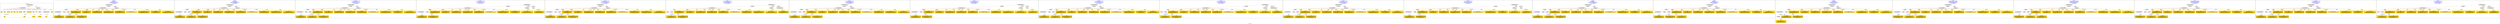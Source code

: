 digraph n0 {
fontcolor="blue"
remincross="true"
label="s05-met.json"
subgraph cluster_0 {
label="1-correct model"
n2[style="filled",color="white",fillcolor="lightgray",label="CulturalHeritageObject1"];
n3[shape="plaintext",style="filled",fillcolor="gold",label="Date"];
n4[style="filled",color="white",fillcolor="lightgray",label="Person1"];
n5[shape="plaintext",style="filled",fillcolor="gold",label="Description"];
n6[shape="plaintext",style="filled",fillcolor="gold",label="values"];
n7[shape="plaintext",style="filled",fillcolor="gold",label="Medium"];
n8[shape="plaintext",style="filled",fillcolor="gold",label="values"];
n9[shape="plaintext",style="filled",fillcolor="gold",label="Credit Line"];
n10[style="filled",color="white",fillcolor="lightgray",label="Concept1"];
n11[shape="plaintext",style="filled",fillcolor="gold",label="Accession Number"];
n12[style="filled",color="white",fillcolor="lightgray",label="Place1"];
n13[shape="plaintext",style="filled",fillcolor="gold",label="id"];
n14[style="filled",color="white",fillcolor="lightgray",label="Concept2"];
n15[style="filled",color="white",fillcolor="lightgray",label="CulturalHeritageObject2"];
n16[shape="plaintext",style="filled",fillcolor="gold",label="values"];
n17[shape="plaintext",style="filled",fillcolor="gold",label="Who"];
n18[shape="plaintext",style="filled",fillcolor="gold",label="Geography"];
n19[style="filled",color="white",fillcolor="lightgray",label="EuropeanaAggregation1"];
n20[style="filled",color="white",fillcolor="lightgray",label="WebResource1"];
n21[shape="plaintext",style="filled",fillcolor="gold",label="image"];
n22[shape="plaintext",style="filled",fillcolor="gold",label="values"];
n23[shape="plaintext",style="filled",fillcolor="gold",label="Classification"];
}
subgraph cluster_1 {
label="candidate 0\nlink coherence:1.0\nnode coherence:1.0\nconfidence:0.511880704742592\nmapping score:0.6011824571364196\ncost:16.99956\n-precision:0.82-recall:0.67"
n25[style="filled",color="white",fillcolor="lightgray",label="CulturalHeritageObject1"];
n26[style="filled",color="white",fillcolor="lightgray",label="CulturalHeritageObject2"];
n27[style="filled",color="white",fillcolor="lightgray",label="Person1"];
n28[style="filled",color="white",fillcolor="lightgray",label="Concept1"];
n29[style="filled",color="white",fillcolor="lightgray",label="EuropeanaAggregation1"];
n30[style="filled",color="white",fillcolor="lightgray",label="WebResource1"];
n31[shape="plaintext",style="filled",fillcolor="gold",label="values\n[CulturalHeritageObject,provenance,0.36]\n[Person,biographicalInformation,0.234]\n[CulturalHeritageObject,description,0.214]\n[CulturalHeritageObject,title,0.192]"];
n32[shape="plaintext",style="filled",fillcolor="gold",label="Date\n[CulturalHeritageObject,created,0.49]\n[Person,dateOfBirth,0.241]\n[Person,dateOfDeath,0.192]\n[CulturalHeritageObject,title,0.078]"];
n33[shape="plaintext",style="filled",fillcolor="gold",label="values\n[CulturalHeritageObject,medium,0.502]\n[Person,biographicalInformation,0.239]\n[CulturalHeritageObject,description,0.136]\n[Concept,prefLabel,0.123]"];
n34[shape="plaintext",style="filled",fillcolor="gold",label="Classification\n[Concept,prefLabel,0.374]\n[Person,biographicalInformation,0.369]\n[CulturalHeritageObject,description,0.156]\n[CulturalHeritageObject,title,0.101]"];
n35[shape="plaintext",style="filled",fillcolor="gold",label="Who\n[Person,nameOfThePerson,0.458]\n[Document,classLink,0.24]\n[CulturalHeritageObject,provenance,0.197]\n[CulturalHeritageObject,title,0.104]"];
n36[shape="plaintext",style="filled",fillcolor="gold",label="Credit Line\n[CulturalHeritageObject,provenance,0.677]\n[CulturalHeritageObject,title,0.133]\n[CulturalHeritageObject,description,0.12]\n[Person,biographicalInformation,0.069]"];
n37[shape="plaintext",style="filled",fillcolor="gold",label="Medium\n[CulturalHeritageObject,medium,0.839]\n[CulturalHeritageObject,provenance,0.058]\n[CulturalHeritageObject,description,0.052]\n[Person,biographicalInformation,0.051]"];
n38[shape="plaintext",style="filled",fillcolor="gold",label="Description\n[Person,biographicalInformation,0.404]\n[CulturalHeritageObject,description,0.349]\n[CulturalHeritageObject,title,0.151]\n[CulturalHeritageObject,provenance,0.096]"];
n39[shape="plaintext",style="filled",fillcolor="gold",label="Accession Number\n[CulturalHeritageObject,accessionNumber,1.0]"];
n40[shape="plaintext",style="filled",fillcolor="gold",label="image\n[WebResource,classLink,0.74]\n[Document,classLink,0.254]\n[CulturalHeritageObject,accessionNumber,0.003]\n[CulturalHeritageObject,description,0.003]"];
n41[shape="plaintext",style="filled",fillcolor="gold",label="values\n[CulturalHeritageObject,extent,0.7]\n[CulturalHeritageObject,accessionNumber,0.165]\n[CulturalHeritageObject,description,0.078]\n[CulturalHeritageObject,medium,0.057]"];
n42[shape="plaintext",style="filled",fillcolor="gold",label="Geography\n[CulturalHeritageObject,provenance,0.473]\n[CulturalHeritageObject,title,0.207]\n[Concept,prefLabel,0.166]\n[Person,biographicalInformation,0.154]"];
}
subgraph cluster_2 {
label="candidate 1\nlink coherence:1.0\nnode coherence:1.0\nconfidence:0.5036516929678352\nmapping score:0.5984394532115006\ncost:16.99956\n-precision:0.88-recall:0.71"
n44[style="filled",color="white",fillcolor="lightgray",label="CulturalHeritageObject1"];
n45[style="filled",color="white",fillcolor="lightgray",label="CulturalHeritageObject2"];
n46[style="filled",color="white",fillcolor="lightgray",label="Person1"];
n47[style="filled",color="white",fillcolor="lightgray",label="Concept1"];
n48[style="filled",color="white",fillcolor="lightgray",label="EuropeanaAggregation1"];
n49[style="filled",color="white",fillcolor="lightgray",label="WebResource1"];
n50[shape="plaintext",style="filled",fillcolor="gold",label="Geography\n[CulturalHeritageObject,provenance,0.473]\n[CulturalHeritageObject,title,0.207]\n[Concept,prefLabel,0.166]\n[Person,biographicalInformation,0.154]"];
n51[shape="plaintext",style="filled",fillcolor="gold",label="Date\n[CulturalHeritageObject,created,0.49]\n[Person,dateOfBirth,0.241]\n[Person,dateOfDeath,0.192]\n[CulturalHeritageObject,title,0.078]"];
n52[shape="plaintext",style="filled",fillcolor="gold",label="values\n[CulturalHeritageObject,medium,0.502]\n[Person,biographicalInformation,0.239]\n[CulturalHeritageObject,description,0.136]\n[Concept,prefLabel,0.123]"];
n53[shape="plaintext",style="filled",fillcolor="gold",label="Classification\n[Concept,prefLabel,0.374]\n[Person,biographicalInformation,0.369]\n[CulturalHeritageObject,description,0.156]\n[CulturalHeritageObject,title,0.101]"];
n54[shape="plaintext",style="filled",fillcolor="gold",label="Who\n[Person,nameOfThePerson,0.458]\n[Document,classLink,0.24]\n[CulturalHeritageObject,provenance,0.197]\n[CulturalHeritageObject,title,0.104]"];
n55[shape="plaintext",style="filled",fillcolor="gold",label="values\n[CulturalHeritageObject,provenance,0.36]\n[Person,biographicalInformation,0.234]\n[CulturalHeritageObject,description,0.214]\n[CulturalHeritageObject,title,0.192]"];
n56[shape="plaintext",style="filled",fillcolor="gold",label="Medium\n[CulturalHeritageObject,medium,0.839]\n[CulturalHeritageObject,provenance,0.058]\n[CulturalHeritageObject,description,0.052]\n[Person,biographicalInformation,0.051]"];
n57[shape="plaintext",style="filled",fillcolor="gold",label="Description\n[Person,biographicalInformation,0.404]\n[CulturalHeritageObject,description,0.349]\n[CulturalHeritageObject,title,0.151]\n[CulturalHeritageObject,provenance,0.096]"];
n58[shape="plaintext",style="filled",fillcolor="gold",label="Accession Number\n[CulturalHeritageObject,accessionNumber,1.0]"];
n59[shape="plaintext",style="filled",fillcolor="gold",label="image\n[WebResource,classLink,0.74]\n[Document,classLink,0.254]\n[CulturalHeritageObject,accessionNumber,0.003]\n[CulturalHeritageObject,description,0.003]"];
n60[shape="plaintext",style="filled",fillcolor="gold",label="Credit Line\n[CulturalHeritageObject,provenance,0.677]\n[CulturalHeritageObject,title,0.133]\n[CulturalHeritageObject,description,0.12]\n[Person,biographicalInformation,0.069]"];
n61[shape="plaintext",style="filled",fillcolor="gold",label="values\n[CulturalHeritageObject,extent,0.7]\n[CulturalHeritageObject,accessionNumber,0.165]\n[CulturalHeritageObject,description,0.078]\n[CulturalHeritageObject,medium,0.057]"];
}
subgraph cluster_3 {
label="candidate 10\nlink coherence:0.9411764705882353\nnode coherence:1.0\nconfidence:0.511880704742592\nmapping score:0.6011824571364196\ncost:116.009682\n-precision:0.76-recall:0.62"
n63[style="filled",color="white",fillcolor="lightgray",label="CulturalHeritageObject1"];
n64[style="filled",color="white",fillcolor="lightgray",label="CulturalHeritageObject2"];
n65[style="filled",color="white",fillcolor="lightgray",label="Person1"];
n66[style="filled",color="white",fillcolor="lightgray",label="Concept1"];
n67[style="filled",color="white",fillcolor="lightgray",label="EuropeanaAggregation1"];
n68[style="filled",color="white",fillcolor="lightgray",label="WebResource1"];
n69[shape="plaintext",style="filled",fillcolor="gold",label="values\n[CulturalHeritageObject,provenance,0.36]\n[Person,biographicalInformation,0.234]\n[CulturalHeritageObject,description,0.214]\n[CulturalHeritageObject,title,0.192]"];
n70[shape="plaintext",style="filled",fillcolor="gold",label="Date\n[CulturalHeritageObject,created,0.49]\n[Person,dateOfBirth,0.241]\n[Person,dateOfDeath,0.192]\n[CulturalHeritageObject,title,0.078]"];
n71[shape="plaintext",style="filled",fillcolor="gold",label="values\n[CulturalHeritageObject,medium,0.502]\n[Person,biographicalInformation,0.239]\n[CulturalHeritageObject,description,0.136]\n[Concept,prefLabel,0.123]"];
n72[shape="plaintext",style="filled",fillcolor="gold",label="Classification\n[Concept,prefLabel,0.374]\n[Person,biographicalInformation,0.369]\n[CulturalHeritageObject,description,0.156]\n[CulturalHeritageObject,title,0.101]"];
n73[shape="plaintext",style="filled",fillcolor="gold",label="Who\n[Person,nameOfThePerson,0.458]\n[Document,classLink,0.24]\n[CulturalHeritageObject,provenance,0.197]\n[CulturalHeritageObject,title,0.104]"];
n74[shape="plaintext",style="filled",fillcolor="gold",label="Credit Line\n[CulturalHeritageObject,provenance,0.677]\n[CulturalHeritageObject,title,0.133]\n[CulturalHeritageObject,description,0.12]\n[Person,biographicalInformation,0.069]"];
n75[shape="plaintext",style="filled",fillcolor="gold",label="Medium\n[CulturalHeritageObject,medium,0.839]\n[CulturalHeritageObject,provenance,0.058]\n[CulturalHeritageObject,description,0.052]\n[Person,biographicalInformation,0.051]"];
n76[shape="plaintext",style="filled",fillcolor="gold",label="Description\n[Person,biographicalInformation,0.404]\n[CulturalHeritageObject,description,0.349]\n[CulturalHeritageObject,title,0.151]\n[CulturalHeritageObject,provenance,0.096]"];
n77[shape="plaintext",style="filled",fillcolor="gold",label="Accession Number\n[CulturalHeritageObject,accessionNumber,1.0]"];
n78[shape="plaintext",style="filled",fillcolor="gold",label="image\n[WebResource,classLink,0.74]\n[Document,classLink,0.254]\n[CulturalHeritageObject,accessionNumber,0.003]\n[CulturalHeritageObject,description,0.003]"];
n79[shape="plaintext",style="filled",fillcolor="gold",label="values\n[CulturalHeritageObject,extent,0.7]\n[CulturalHeritageObject,accessionNumber,0.165]\n[CulturalHeritageObject,description,0.078]\n[CulturalHeritageObject,medium,0.057]"];
n80[shape="plaintext",style="filled",fillcolor="gold",label="Geography\n[CulturalHeritageObject,provenance,0.473]\n[CulturalHeritageObject,title,0.207]\n[Concept,prefLabel,0.166]\n[Person,biographicalInformation,0.154]"];
}
subgraph cluster_4 {
label="candidate 11\nlink coherence:0.9411764705882353\nnode coherence:1.0\nconfidence:0.511880704742592\nmapping score:0.6011824571364196\ncost:116.009722\n-precision:0.76-recall:0.62"
n82[style="filled",color="white",fillcolor="lightgray",label="CulturalHeritageObject1"];
n83[style="filled",color="white",fillcolor="lightgray",label="CulturalHeritageObject2"];
n84[style="filled",color="white",fillcolor="lightgray",label="Concept1"];
n85[style="filled",color="white",fillcolor="lightgray",label="EuropeanaAggregation1"];
n86[style="filled",color="white",fillcolor="lightgray",label="WebResource1"];
n87[style="filled",color="white",fillcolor="lightgray",label="Person1"];
n88[shape="plaintext",style="filled",fillcolor="gold",label="values\n[CulturalHeritageObject,provenance,0.36]\n[Person,biographicalInformation,0.234]\n[CulturalHeritageObject,description,0.214]\n[CulturalHeritageObject,title,0.192]"];
n89[shape="plaintext",style="filled",fillcolor="gold",label="Date\n[CulturalHeritageObject,created,0.49]\n[Person,dateOfBirth,0.241]\n[Person,dateOfDeath,0.192]\n[CulturalHeritageObject,title,0.078]"];
n90[shape="plaintext",style="filled",fillcolor="gold",label="values\n[CulturalHeritageObject,medium,0.502]\n[Person,biographicalInformation,0.239]\n[CulturalHeritageObject,description,0.136]\n[Concept,prefLabel,0.123]"];
n91[shape="plaintext",style="filled",fillcolor="gold",label="Classification\n[Concept,prefLabel,0.374]\n[Person,biographicalInformation,0.369]\n[CulturalHeritageObject,description,0.156]\n[CulturalHeritageObject,title,0.101]"];
n92[shape="plaintext",style="filled",fillcolor="gold",label="Who\n[Person,nameOfThePerson,0.458]\n[Document,classLink,0.24]\n[CulturalHeritageObject,provenance,0.197]\n[CulturalHeritageObject,title,0.104]"];
n93[shape="plaintext",style="filled",fillcolor="gold",label="Credit Line\n[CulturalHeritageObject,provenance,0.677]\n[CulturalHeritageObject,title,0.133]\n[CulturalHeritageObject,description,0.12]\n[Person,biographicalInformation,0.069]"];
n94[shape="plaintext",style="filled",fillcolor="gold",label="Medium\n[CulturalHeritageObject,medium,0.839]\n[CulturalHeritageObject,provenance,0.058]\n[CulturalHeritageObject,description,0.052]\n[Person,biographicalInformation,0.051]"];
n95[shape="plaintext",style="filled",fillcolor="gold",label="Description\n[Person,biographicalInformation,0.404]\n[CulturalHeritageObject,description,0.349]\n[CulturalHeritageObject,title,0.151]\n[CulturalHeritageObject,provenance,0.096]"];
n96[shape="plaintext",style="filled",fillcolor="gold",label="Accession Number\n[CulturalHeritageObject,accessionNumber,1.0]"];
n97[shape="plaintext",style="filled",fillcolor="gold",label="image\n[WebResource,classLink,0.74]\n[Document,classLink,0.254]\n[CulturalHeritageObject,accessionNumber,0.003]\n[CulturalHeritageObject,description,0.003]"];
n98[shape="plaintext",style="filled",fillcolor="gold",label="values\n[CulturalHeritageObject,extent,0.7]\n[CulturalHeritageObject,accessionNumber,0.165]\n[CulturalHeritageObject,description,0.078]\n[CulturalHeritageObject,medium,0.057]"];
n99[shape="plaintext",style="filled",fillcolor="gold",label="Geography\n[CulturalHeritageObject,provenance,0.473]\n[CulturalHeritageObject,title,0.207]\n[Concept,prefLabel,0.166]\n[Person,biographicalInformation,0.154]"];
}
subgraph cluster_5 {
label="candidate 12\nlink coherence:0.9411764705882353\nnode coherence:1.0\nconfidence:0.5036516929678352\nmapping score:0.5984394532115006\ncost:16.99953\n-precision:0.82-recall:0.67"
n101[style="filled",color="white",fillcolor="lightgray",label="CulturalHeritageObject1"];
n102[style="filled",color="white",fillcolor="lightgray",label="CulturalHeritageObject2"];
n103[style="filled",color="white",fillcolor="lightgray",label="Person1"];
n104[style="filled",color="white",fillcolor="lightgray",label="Concept1"];
n105[style="filled",color="white",fillcolor="lightgray",label="EuropeanaAggregation1"];
n106[style="filled",color="white",fillcolor="lightgray",label="WebResource1"];
n107[shape="plaintext",style="filled",fillcolor="gold",label="Geography\n[CulturalHeritageObject,provenance,0.473]\n[CulturalHeritageObject,title,0.207]\n[Concept,prefLabel,0.166]\n[Person,biographicalInformation,0.154]"];
n108[shape="plaintext",style="filled",fillcolor="gold",label="Date\n[CulturalHeritageObject,created,0.49]\n[Person,dateOfBirth,0.241]\n[Person,dateOfDeath,0.192]\n[CulturalHeritageObject,title,0.078]"];
n109[shape="plaintext",style="filled",fillcolor="gold",label="values\n[CulturalHeritageObject,medium,0.502]\n[Person,biographicalInformation,0.239]\n[CulturalHeritageObject,description,0.136]\n[Concept,prefLabel,0.123]"];
n110[shape="plaintext",style="filled",fillcolor="gold",label="Classification\n[Concept,prefLabel,0.374]\n[Person,biographicalInformation,0.369]\n[CulturalHeritageObject,description,0.156]\n[CulturalHeritageObject,title,0.101]"];
n111[shape="plaintext",style="filled",fillcolor="gold",label="Who\n[Person,nameOfThePerson,0.458]\n[Document,classLink,0.24]\n[CulturalHeritageObject,provenance,0.197]\n[CulturalHeritageObject,title,0.104]"];
n112[shape="plaintext",style="filled",fillcolor="gold",label="values\n[CulturalHeritageObject,provenance,0.36]\n[Person,biographicalInformation,0.234]\n[CulturalHeritageObject,description,0.214]\n[CulturalHeritageObject,title,0.192]"];
n113[shape="plaintext",style="filled",fillcolor="gold",label="Medium\n[CulturalHeritageObject,medium,0.839]\n[CulturalHeritageObject,provenance,0.058]\n[CulturalHeritageObject,description,0.052]\n[Person,biographicalInformation,0.051]"];
n114[shape="plaintext",style="filled",fillcolor="gold",label="Description\n[Person,biographicalInformation,0.404]\n[CulturalHeritageObject,description,0.349]\n[CulturalHeritageObject,title,0.151]\n[CulturalHeritageObject,provenance,0.096]"];
n115[shape="plaintext",style="filled",fillcolor="gold",label="Accession Number\n[CulturalHeritageObject,accessionNumber,1.0]"];
n116[shape="plaintext",style="filled",fillcolor="gold",label="image\n[WebResource,classLink,0.74]\n[Document,classLink,0.254]\n[CulturalHeritageObject,accessionNumber,0.003]\n[CulturalHeritageObject,description,0.003]"];
n117[shape="plaintext",style="filled",fillcolor="gold",label="Credit Line\n[CulturalHeritageObject,provenance,0.677]\n[CulturalHeritageObject,title,0.133]\n[CulturalHeritageObject,description,0.12]\n[Person,biographicalInformation,0.069]"];
n118[shape="plaintext",style="filled",fillcolor="gold",label="values\n[CulturalHeritageObject,extent,0.7]\n[CulturalHeritageObject,accessionNumber,0.165]\n[CulturalHeritageObject,description,0.078]\n[CulturalHeritageObject,medium,0.057]"];
}
subgraph cluster_6 {
label="candidate 13\nlink coherence:0.9411764705882353\nnode coherence:1.0\nconfidence:0.5036516929678352\nmapping score:0.5984394532115006\ncost:116.009582\n-precision:0.82-recall:0.67"
n120[style="filled",color="white",fillcolor="lightgray",label="CulturalHeritageObject1"];
n121[style="filled",color="white",fillcolor="lightgray",label="Person1"];
n122[style="filled",color="white",fillcolor="lightgray",label="Concept1"];
n123[style="filled",color="white",fillcolor="lightgray",label="EuropeanaAggregation1"];
n124[style="filled",color="white",fillcolor="lightgray",label="WebResource1"];
n125[style="filled",color="white",fillcolor="lightgray",label="CulturalHeritageObject2"];
n126[shape="plaintext",style="filled",fillcolor="gold",label="Geography\n[CulturalHeritageObject,provenance,0.473]\n[CulturalHeritageObject,title,0.207]\n[Concept,prefLabel,0.166]\n[Person,biographicalInformation,0.154]"];
n127[shape="plaintext",style="filled",fillcolor="gold",label="Date\n[CulturalHeritageObject,created,0.49]\n[Person,dateOfBirth,0.241]\n[Person,dateOfDeath,0.192]\n[CulturalHeritageObject,title,0.078]"];
n128[shape="plaintext",style="filled",fillcolor="gold",label="values\n[CulturalHeritageObject,medium,0.502]\n[Person,biographicalInformation,0.239]\n[CulturalHeritageObject,description,0.136]\n[Concept,prefLabel,0.123]"];
n129[shape="plaintext",style="filled",fillcolor="gold",label="Classification\n[Concept,prefLabel,0.374]\n[Person,biographicalInformation,0.369]\n[CulturalHeritageObject,description,0.156]\n[CulturalHeritageObject,title,0.101]"];
n130[shape="plaintext",style="filled",fillcolor="gold",label="Who\n[Person,nameOfThePerson,0.458]\n[Document,classLink,0.24]\n[CulturalHeritageObject,provenance,0.197]\n[CulturalHeritageObject,title,0.104]"];
n131[shape="plaintext",style="filled",fillcolor="gold",label="values\n[CulturalHeritageObject,provenance,0.36]\n[Person,biographicalInformation,0.234]\n[CulturalHeritageObject,description,0.214]\n[CulturalHeritageObject,title,0.192]"];
n132[shape="plaintext",style="filled",fillcolor="gold",label="Medium\n[CulturalHeritageObject,medium,0.839]\n[CulturalHeritageObject,provenance,0.058]\n[CulturalHeritageObject,description,0.052]\n[Person,biographicalInformation,0.051]"];
n133[shape="plaintext",style="filled",fillcolor="gold",label="Description\n[Person,biographicalInformation,0.404]\n[CulturalHeritageObject,description,0.349]\n[CulturalHeritageObject,title,0.151]\n[CulturalHeritageObject,provenance,0.096]"];
n134[shape="plaintext",style="filled",fillcolor="gold",label="Accession Number\n[CulturalHeritageObject,accessionNumber,1.0]"];
n135[shape="plaintext",style="filled",fillcolor="gold",label="image\n[WebResource,classLink,0.74]\n[Document,classLink,0.254]\n[CulturalHeritageObject,accessionNumber,0.003]\n[CulturalHeritageObject,description,0.003]"];
n136[shape="plaintext",style="filled",fillcolor="gold",label="Credit Line\n[CulturalHeritageObject,provenance,0.677]\n[CulturalHeritageObject,title,0.133]\n[CulturalHeritageObject,description,0.12]\n[Person,biographicalInformation,0.069]"];
n137[shape="plaintext",style="filled",fillcolor="gold",label="values\n[CulturalHeritageObject,extent,0.7]\n[CulturalHeritageObject,accessionNumber,0.165]\n[CulturalHeritageObject,description,0.078]\n[CulturalHeritageObject,medium,0.057]"];
}
subgraph cluster_7 {
label="candidate 14\nlink coherence:0.9411764705882353\nnode coherence:1.0\nconfidence:0.5036516929678352\nmapping score:0.5984394532115006\ncost:116.009682\n-precision:0.82-recall:0.67"
n139[style="filled",color="white",fillcolor="lightgray",label="CulturalHeritageObject1"];
n140[style="filled",color="white",fillcolor="lightgray",label="CulturalHeritageObject2"];
n141[style="filled",color="white",fillcolor="lightgray",label="Person1"];
n142[style="filled",color="white",fillcolor="lightgray",label="Concept1"];
n143[style="filled",color="white",fillcolor="lightgray",label="EuropeanaAggregation1"];
n144[style="filled",color="white",fillcolor="lightgray",label="WebResource1"];
n145[shape="plaintext",style="filled",fillcolor="gold",label="Geography\n[CulturalHeritageObject,provenance,0.473]\n[CulturalHeritageObject,title,0.207]\n[Concept,prefLabel,0.166]\n[Person,biographicalInformation,0.154]"];
n146[shape="plaintext",style="filled",fillcolor="gold",label="Date\n[CulturalHeritageObject,created,0.49]\n[Person,dateOfBirth,0.241]\n[Person,dateOfDeath,0.192]\n[CulturalHeritageObject,title,0.078]"];
n147[shape="plaintext",style="filled",fillcolor="gold",label="values\n[CulturalHeritageObject,medium,0.502]\n[Person,biographicalInformation,0.239]\n[CulturalHeritageObject,description,0.136]\n[Concept,prefLabel,0.123]"];
n148[shape="plaintext",style="filled",fillcolor="gold",label="Classification\n[Concept,prefLabel,0.374]\n[Person,biographicalInformation,0.369]\n[CulturalHeritageObject,description,0.156]\n[CulturalHeritageObject,title,0.101]"];
n149[shape="plaintext",style="filled",fillcolor="gold",label="Who\n[Person,nameOfThePerson,0.458]\n[Document,classLink,0.24]\n[CulturalHeritageObject,provenance,0.197]\n[CulturalHeritageObject,title,0.104]"];
n150[shape="plaintext",style="filled",fillcolor="gold",label="values\n[CulturalHeritageObject,provenance,0.36]\n[Person,biographicalInformation,0.234]\n[CulturalHeritageObject,description,0.214]\n[CulturalHeritageObject,title,0.192]"];
n151[shape="plaintext",style="filled",fillcolor="gold",label="Medium\n[CulturalHeritageObject,medium,0.839]\n[CulturalHeritageObject,provenance,0.058]\n[CulturalHeritageObject,description,0.052]\n[Person,biographicalInformation,0.051]"];
n152[shape="plaintext",style="filled",fillcolor="gold",label="Description\n[Person,biographicalInformation,0.404]\n[CulturalHeritageObject,description,0.349]\n[CulturalHeritageObject,title,0.151]\n[CulturalHeritageObject,provenance,0.096]"];
n153[shape="plaintext",style="filled",fillcolor="gold",label="Accession Number\n[CulturalHeritageObject,accessionNumber,1.0]"];
n154[shape="plaintext",style="filled",fillcolor="gold",label="image\n[WebResource,classLink,0.74]\n[Document,classLink,0.254]\n[CulturalHeritageObject,accessionNumber,0.003]\n[CulturalHeritageObject,description,0.003]"];
n155[shape="plaintext",style="filled",fillcolor="gold",label="Credit Line\n[CulturalHeritageObject,provenance,0.677]\n[CulturalHeritageObject,title,0.133]\n[CulturalHeritageObject,description,0.12]\n[Person,biographicalInformation,0.069]"];
n156[shape="plaintext",style="filled",fillcolor="gold",label="values\n[CulturalHeritageObject,extent,0.7]\n[CulturalHeritageObject,accessionNumber,0.165]\n[CulturalHeritageObject,description,0.078]\n[CulturalHeritageObject,medium,0.057]"];
}
subgraph cluster_8 {
label="candidate 15\nlink coherence:0.9411764705882353\nnode coherence:1.0\nconfidence:0.5036516929678352\nmapping score:0.5984394532115006\ncost:116.009722\n-precision:0.82-recall:0.67"
n158[style="filled",color="white",fillcolor="lightgray",label="CulturalHeritageObject1"];
n159[style="filled",color="white",fillcolor="lightgray",label="CulturalHeritageObject2"];
n160[style="filled",color="white",fillcolor="lightgray",label="Concept1"];
n161[style="filled",color="white",fillcolor="lightgray",label="EuropeanaAggregation1"];
n162[style="filled",color="white",fillcolor="lightgray",label="WebResource1"];
n163[style="filled",color="white",fillcolor="lightgray",label="Person1"];
n164[shape="plaintext",style="filled",fillcolor="gold",label="Geography\n[CulturalHeritageObject,provenance,0.473]\n[CulturalHeritageObject,title,0.207]\n[Concept,prefLabel,0.166]\n[Person,biographicalInformation,0.154]"];
n165[shape="plaintext",style="filled",fillcolor="gold",label="Date\n[CulturalHeritageObject,created,0.49]\n[Person,dateOfBirth,0.241]\n[Person,dateOfDeath,0.192]\n[CulturalHeritageObject,title,0.078]"];
n166[shape="plaintext",style="filled",fillcolor="gold",label="values\n[CulturalHeritageObject,medium,0.502]\n[Person,biographicalInformation,0.239]\n[CulturalHeritageObject,description,0.136]\n[Concept,prefLabel,0.123]"];
n167[shape="plaintext",style="filled",fillcolor="gold",label="Classification\n[Concept,prefLabel,0.374]\n[Person,biographicalInformation,0.369]\n[CulturalHeritageObject,description,0.156]\n[CulturalHeritageObject,title,0.101]"];
n168[shape="plaintext",style="filled",fillcolor="gold",label="Who\n[Person,nameOfThePerson,0.458]\n[Document,classLink,0.24]\n[CulturalHeritageObject,provenance,0.197]\n[CulturalHeritageObject,title,0.104]"];
n169[shape="plaintext",style="filled",fillcolor="gold",label="values\n[CulturalHeritageObject,provenance,0.36]\n[Person,biographicalInformation,0.234]\n[CulturalHeritageObject,description,0.214]\n[CulturalHeritageObject,title,0.192]"];
n170[shape="plaintext",style="filled",fillcolor="gold",label="Medium\n[CulturalHeritageObject,medium,0.839]\n[CulturalHeritageObject,provenance,0.058]\n[CulturalHeritageObject,description,0.052]\n[Person,biographicalInformation,0.051]"];
n171[shape="plaintext",style="filled",fillcolor="gold",label="Description\n[Person,biographicalInformation,0.404]\n[CulturalHeritageObject,description,0.349]\n[CulturalHeritageObject,title,0.151]\n[CulturalHeritageObject,provenance,0.096]"];
n172[shape="plaintext",style="filled",fillcolor="gold",label="Accession Number\n[CulturalHeritageObject,accessionNumber,1.0]"];
n173[shape="plaintext",style="filled",fillcolor="gold",label="image\n[WebResource,classLink,0.74]\n[Document,classLink,0.254]\n[CulturalHeritageObject,accessionNumber,0.003]\n[CulturalHeritageObject,description,0.003]"];
n174[shape="plaintext",style="filled",fillcolor="gold",label="Credit Line\n[CulturalHeritageObject,provenance,0.677]\n[CulturalHeritageObject,title,0.133]\n[CulturalHeritageObject,description,0.12]\n[Person,biographicalInformation,0.069]"];
n175[shape="plaintext",style="filled",fillcolor="gold",label="values\n[CulturalHeritageObject,extent,0.7]\n[CulturalHeritageObject,accessionNumber,0.165]\n[CulturalHeritageObject,description,0.078]\n[CulturalHeritageObject,medium,0.057]"];
}
subgraph cluster_9 {
label="candidate 16\nlink coherence:0.9411764705882353\nnode coherence:1.0\nconfidence:0.49723467741900523\nmapping score:0.5963004480285573\ncost:16.99953\n-precision:0.71-recall:0.57"
n177[style="filled",color="white",fillcolor="lightgray",label="CulturalHeritageObject1"];
n178[style="filled",color="white",fillcolor="lightgray",label="CulturalHeritageObject2"];
n179[style="filled",color="white",fillcolor="lightgray",label="Person1"];
n180[style="filled",color="white",fillcolor="lightgray",label="Concept1"];
n181[style="filled",color="white",fillcolor="lightgray",label="EuropeanaAggregation1"];
n182[style="filled",color="white",fillcolor="lightgray",label="WebResource1"];
n183[shape="plaintext",style="filled",fillcolor="gold",label="Description\n[Person,biographicalInformation,0.404]\n[CulturalHeritageObject,description,0.349]\n[CulturalHeritageObject,title,0.151]\n[CulturalHeritageObject,provenance,0.096]"];
n184[shape="plaintext",style="filled",fillcolor="gold",label="Date\n[CulturalHeritageObject,created,0.49]\n[Person,dateOfBirth,0.241]\n[Person,dateOfDeath,0.192]\n[CulturalHeritageObject,title,0.078]"];
n185[shape="plaintext",style="filled",fillcolor="gold",label="values\n[CulturalHeritageObject,medium,0.502]\n[Person,biographicalInformation,0.239]\n[CulturalHeritageObject,description,0.136]\n[Concept,prefLabel,0.123]"];
n186[shape="plaintext",style="filled",fillcolor="gold",label="Classification\n[Concept,prefLabel,0.374]\n[Person,biographicalInformation,0.369]\n[CulturalHeritageObject,description,0.156]\n[CulturalHeritageObject,title,0.101]"];
n187[shape="plaintext",style="filled",fillcolor="gold",label="Who\n[Person,nameOfThePerson,0.458]\n[Document,classLink,0.24]\n[CulturalHeritageObject,provenance,0.197]\n[CulturalHeritageObject,title,0.104]"];
n188[shape="plaintext",style="filled",fillcolor="gold",label="Credit Line\n[CulturalHeritageObject,provenance,0.677]\n[CulturalHeritageObject,title,0.133]\n[CulturalHeritageObject,description,0.12]\n[Person,biographicalInformation,0.069]"];
n189[shape="plaintext",style="filled",fillcolor="gold",label="Medium\n[CulturalHeritageObject,medium,0.839]\n[CulturalHeritageObject,provenance,0.058]\n[CulturalHeritageObject,description,0.052]\n[Person,biographicalInformation,0.051]"];
n190[shape="plaintext",style="filled",fillcolor="gold",label="values\n[CulturalHeritageObject,provenance,0.36]\n[Person,biographicalInformation,0.234]\n[CulturalHeritageObject,description,0.214]\n[CulturalHeritageObject,title,0.192]"];
n191[shape="plaintext",style="filled",fillcolor="gold",label="Accession Number\n[CulturalHeritageObject,accessionNumber,1.0]"];
n192[shape="plaintext",style="filled",fillcolor="gold",label="image\n[WebResource,classLink,0.74]\n[Document,classLink,0.254]\n[CulturalHeritageObject,accessionNumber,0.003]\n[CulturalHeritageObject,description,0.003]"];
n193[shape="plaintext",style="filled",fillcolor="gold",label="values\n[CulturalHeritageObject,extent,0.7]\n[CulturalHeritageObject,accessionNumber,0.165]\n[CulturalHeritageObject,description,0.078]\n[CulturalHeritageObject,medium,0.057]"];
n194[shape="plaintext",style="filled",fillcolor="gold",label="Geography\n[CulturalHeritageObject,provenance,0.473]\n[CulturalHeritageObject,title,0.207]\n[Concept,prefLabel,0.166]\n[Person,biographicalInformation,0.154]"];
}
subgraph cluster_10 {
label="candidate 17\nlink coherence:0.9411764705882353\nnode coherence:1.0\nconfidence:0.49723467741900523\nmapping score:0.5963004480285573\ncost:116.009582\n-precision:0.71-recall:0.57"
n196[style="filled",color="white",fillcolor="lightgray",label="CulturalHeritageObject1"];
n197[style="filled",color="white",fillcolor="lightgray",label="Person1"];
n198[style="filled",color="white",fillcolor="lightgray",label="Concept1"];
n199[style="filled",color="white",fillcolor="lightgray",label="EuropeanaAggregation1"];
n200[style="filled",color="white",fillcolor="lightgray",label="WebResource1"];
n201[style="filled",color="white",fillcolor="lightgray",label="CulturalHeritageObject2"];
n202[shape="plaintext",style="filled",fillcolor="gold",label="Description\n[Person,biographicalInformation,0.404]\n[CulturalHeritageObject,description,0.349]\n[CulturalHeritageObject,title,0.151]\n[CulturalHeritageObject,provenance,0.096]"];
n203[shape="plaintext",style="filled",fillcolor="gold",label="Date\n[CulturalHeritageObject,created,0.49]\n[Person,dateOfBirth,0.241]\n[Person,dateOfDeath,0.192]\n[CulturalHeritageObject,title,0.078]"];
n204[shape="plaintext",style="filled",fillcolor="gold",label="values\n[CulturalHeritageObject,medium,0.502]\n[Person,biographicalInformation,0.239]\n[CulturalHeritageObject,description,0.136]\n[Concept,prefLabel,0.123]"];
n205[shape="plaintext",style="filled",fillcolor="gold",label="Classification\n[Concept,prefLabel,0.374]\n[Person,biographicalInformation,0.369]\n[CulturalHeritageObject,description,0.156]\n[CulturalHeritageObject,title,0.101]"];
n206[shape="plaintext",style="filled",fillcolor="gold",label="Who\n[Person,nameOfThePerson,0.458]\n[Document,classLink,0.24]\n[CulturalHeritageObject,provenance,0.197]\n[CulturalHeritageObject,title,0.104]"];
n207[shape="plaintext",style="filled",fillcolor="gold",label="Credit Line\n[CulturalHeritageObject,provenance,0.677]\n[CulturalHeritageObject,title,0.133]\n[CulturalHeritageObject,description,0.12]\n[Person,biographicalInformation,0.069]"];
n208[shape="plaintext",style="filled",fillcolor="gold",label="Medium\n[CulturalHeritageObject,medium,0.839]\n[CulturalHeritageObject,provenance,0.058]\n[CulturalHeritageObject,description,0.052]\n[Person,biographicalInformation,0.051]"];
n209[shape="plaintext",style="filled",fillcolor="gold",label="values\n[CulturalHeritageObject,provenance,0.36]\n[Person,biographicalInformation,0.234]\n[CulturalHeritageObject,description,0.214]\n[CulturalHeritageObject,title,0.192]"];
n210[shape="plaintext",style="filled",fillcolor="gold",label="Accession Number\n[CulturalHeritageObject,accessionNumber,1.0]"];
n211[shape="plaintext",style="filled",fillcolor="gold",label="image\n[WebResource,classLink,0.74]\n[Document,classLink,0.254]\n[CulturalHeritageObject,accessionNumber,0.003]\n[CulturalHeritageObject,description,0.003]"];
n212[shape="plaintext",style="filled",fillcolor="gold",label="values\n[CulturalHeritageObject,extent,0.7]\n[CulturalHeritageObject,accessionNumber,0.165]\n[CulturalHeritageObject,description,0.078]\n[CulturalHeritageObject,medium,0.057]"];
n213[shape="plaintext",style="filled",fillcolor="gold",label="Geography\n[CulturalHeritageObject,provenance,0.473]\n[CulturalHeritageObject,title,0.207]\n[Concept,prefLabel,0.166]\n[Person,biographicalInformation,0.154]"];
}
subgraph cluster_11 {
label="candidate 18\nlink coherence:0.9411764705882353\nnode coherence:1.0\nconfidence:0.49723467741900523\nmapping score:0.5963004480285573\ncost:116.009682\n-precision:0.71-recall:0.57"
n215[style="filled",color="white",fillcolor="lightgray",label="CulturalHeritageObject1"];
n216[style="filled",color="white",fillcolor="lightgray",label="CulturalHeritageObject2"];
n217[style="filled",color="white",fillcolor="lightgray",label="Person1"];
n218[style="filled",color="white",fillcolor="lightgray",label="Concept1"];
n219[style="filled",color="white",fillcolor="lightgray",label="EuropeanaAggregation1"];
n220[style="filled",color="white",fillcolor="lightgray",label="WebResource1"];
n221[shape="plaintext",style="filled",fillcolor="gold",label="Description\n[Person,biographicalInformation,0.404]\n[CulturalHeritageObject,description,0.349]\n[CulturalHeritageObject,title,0.151]\n[CulturalHeritageObject,provenance,0.096]"];
n222[shape="plaintext",style="filled",fillcolor="gold",label="Date\n[CulturalHeritageObject,created,0.49]\n[Person,dateOfBirth,0.241]\n[Person,dateOfDeath,0.192]\n[CulturalHeritageObject,title,0.078]"];
n223[shape="plaintext",style="filled",fillcolor="gold",label="values\n[CulturalHeritageObject,medium,0.502]\n[Person,biographicalInformation,0.239]\n[CulturalHeritageObject,description,0.136]\n[Concept,prefLabel,0.123]"];
n224[shape="plaintext",style="filled",fillcolor="gold",label="Classification\n[Concept,prefLabel,0.374]\n[Person,biographicalInformation,0.369]\n[CulturalHeritageObject,description,0.156]\n[CulturalHeritageObject,title,0.101]"];
n225[shape="plaintext",style="filled",fillcolor="gold",label="Who\n[Person,nameOfThePerson,0.458]\n[Document,classLink,0.24]\n[CulturalHeritageObject,provenance,0.197]\n[CulturalHeritageObject,title,0.104]"];
n226[shape="plaintext",style="filled",fillcolor="gold",label="Credit Line\n[CulturalHeritageObject,provenance,0.677]\n[CulturalHeritageObject,title,0.133]\n[CulturalHeritageObject,description,0.12]\n[Person,biographicalInformation,0.069]"];
n227[shape="plaintext",style="filled",fillcolor="gold",label="Medium\n[CulturalHeritageObject,medium,0.839]\n[CulturalHeritageObject,provenance,0.058]\n[CulturalHeritageObject,description,0.052]\n[Person,biographicalInformation,0.051]"];
n228[shape="plaintext",style="filled",fillcolor="gold",label="values\n[CulturalHeritageObject,provenance,0.36]\n[Person,biographicalInformation,0.234]\n[CulturalHeritageObject,description,0.214]\n[CulturalHeritageObject,title,0.192]"];
n229[shape="plaintext",style="filled",fillcolor="gold",label="Accession Number\n[CulturalHeritageObject,accessionNumber,1.0]"];
n230[shape="plaintext",style="filled",fillcolor="gold",label="image\n[WebResource,classLink,0.74]\n[Document,classLink,0.254]\n[CulturalHeritageObject,accessionNumber,0.003]\n[CulturalHeritageObject,description,0.003]"];
n231[shape="plaintext",style="filled",fillcolor="gold",label="values\n[CulturalHeritageObject,extent,0.7]\n[CulturalHeritageObject,accessionNumber,0.165]\n[CulturalHeritageObject,description,0.078]\n[CulturalHeritageObject,medium,0.057]"];
n232[shape="plaintext",style="filled",fillcolor="gold",label="Geography\n[CulturalHeritageObject,provenance,0.473]\n[CulturalHeritageObject,title,0.207]\n[Concept,prefLabel,0.166]\n[Person,biographicalInformation,0.154]"];
}
subgraph cluster_12 {
label="candidate 19\nlink coherence:0.9411764705882353\nnode coherence:1.0\nconfidence:0.49723467741900523\nmapping score:0.5963004480285573\ncost:116.009722\n-precision:0.71-recall:0.57"
n234[style="filled",color="white",fillcolor="lightgray",label="CulturalHeritageObject1"];
n235[style="filled",color="white",fillcolor="lightgray",label="CulturalHeritageObject2"];
n236[style="filled",color="white",fillcolor="lightgray",label="Concept1"];
n237[style="filled",color="white",fillcolor="lightgray",label="EuropeanaAggregation1"];
n238[style="filled",color="white",fillcolor="lightgray",label="WebResource1"];
n239[style="filled",color="white",fillcolor="lightgray",label="Person1"];
n240[shape="plaintext",style="filled",fillcolor="gold",label="Description\n[Person,biographicalInformation,0.404]\n[CulturalHeritageObject,description,0.349]\n[CulturalHeritageObject,title,0.151]\n[CulturalHeritageObject,provenance,0.096]"];
n241[shape="plaintext",style="filled",fillcolor="gold",label="Date\n[CulturalHeritageObject,created,0.49]\n[Person,dateOfBirth,0.241]\n[Person,dateOfDeath,0.192]\n[CulturalHeritageObject,title,0.078]"];
n242[shape="plaintext",style="filled",fillcolor="gold",label="values\n[CulturalHeritageObject,medium,0.502]\n[Person,biographicalInformation,0.239]\n[CulturalHeritageObject,description,0.136]\n[Concept,prefLabel,0.123]"];
n243[shape="plaintext",style="filled",fillcolor="gold",label="Classification\n[Concept,prefLabel,0.374]\n[Person,biographicalInformation,0.369]\n[CulturalHeritageObject,description,0.156]\n[CulturalHeritageObject,title,0.101]"];
n244[shape="plaintext",style="filled",fillcolor="gold",label="Who\n[Person,nameOfThePerson,0.458]\n[Document,classLink,0.24]\n[CulturalHeritageObject,provenance,0.197]\n[CulturalHeritageObject,title,0.104]"];
n245[shape="plaintext",style="filled",fillcolor="gold",label="Credit Line\n[CulturalHeritageObject,provenance,0.677]\n[CulturalHeritageObject,title,0.133]\n[CulturalHeritageObject,description,0.12]\n[Person,biographicalInformation,0.069]"];
n246[shape="plaintext",style="filled",fillcolor="gold",label="Medium\n[CulturalHeritageObject,medium,0.839]\n[CulturalHeritageObject,provenance,0.058]\n[CulturalHeritageObject,description,0.052]\n[Person,biographicalInformation,0.051]"];
n247[shape="plaintext",style="filled",fillcolor="gold",label="values\n[CulturalHeritageObject,provenance,0.36]\n[Person,biographicalInformation,0.234]\n[CulturalHeritageObject,description,0.214]\n[CulturalHeritageObject,title,0.192]"];
n248[shape="plaintext",style="filled",fillcolor="gold",label="Accession Number\n[CulturalHeritageObject,accessionNumber,1.0]"];
n249[shape="plaintext",style="filled",fillcolor="gold",label="image\n[WebResource,classLink,0.74]\n[Document,classLink,0.254]\n[CulturalHeritageObject,accessionNumber,0.003]\n[CulturalHeritageObject,description,0.003]"];
n250[shape="plaintext",style="filled",fillcolor="gold",label="values\n[CulturalHeritageObject,extent,0.7]\n[CulturalHeritageObject,accessionNumber,0.165]\n[CulturalHeritageObject,description,0.078]\n[CulturalHeritageObject,medium,0.057]"];
n251[shape="plaintext",style="filled",fillcolor="gold",label="Geography\n[CulturalHeritageObject,provenance,0.473]\n[CulturalHeritageObject,title,0.207]\n[Concept,prefLabel,0.166]\n[Person,biographicalInformation,0.154]"];
}
subgraph cluster_13 {
label="candidate 2\nlink coherence:1.0\nnode coherence:1.0\nconfidence:0.49723467741900523\nmapping score:0.5963004480285573\ncost:16.99956\n-precision:0.76-recall:0.62"
n253[style="filled",color="white",fillcolor="lightgray",label="CulturalHeritageObject1"];
n254[style="filled",color="white",fillcolor="lightgray",label="CulturalHeritageObject2"];
n255[style="filled",color="white",fillcolor="lightgray",label="Person1"];
n256[style="filled",color="white",fillcolor="lightgray",label="Concept1"];
n257[style="filled",color="white",fillcolor="lightgray",label="EuropeanaAggregation1"];
n258[style="filled",color="white",fillcolor="lightgray",label="WebResource1"];
n259[shape="plaintext",style="filled",fillcolor="gold",label="Description\n[Person,biographicalInformation,0.404]\n[CulturalHeritageObject,description,0.349]\n[CulturalHeritageObject,title,0.151]\n[CulturalHeritageObject,provenance,0.096]"];
n260[shape="plaintext",style="filled",fillcolor="gold",label="Date\n[CulturalHeritageObject,created,0.49]\n[Person,dateOfBirth,0.241]\n[Person,dateOfDeath,0.192]\n[CulturalHeritageObject,title,0.078]"];
n261[shape="plaintext",style="filled",fillcolor="gold",label="values\n[CulturalHeritageObject,medium,0.502]\n[Person,biographicalInformation,0.239]\n[CulturalHeritageObject,description,0.136]\n[Concept,prefLabel,0.123]"];
n262[shape="plaintext",style="filled",fillcolor="gold",label="Classification\n[Concept,prefLabel,0.374]\n[Person,biographicalInformation,0.369]\n[CulturalHeritageObject,description,0.156]\n[CulturalHeritageObject,title,0.101]"];
n263[shape="plaintext",style="filled",fillcolor="gold",label="Who\n[Person,nameOfThePerson,0.458]\n[Document,classLink,0.24]\n[CulturalHeritageObject,provenance,0.197]\n[CulturalHeritageObject,title,0.104]"];
n264[shape="plaintext",style="filled",fillcolor="gold",label="Credit Line\n[CulturalHeritageObject,provenance,0.677]\n[CulturalHeritageObject,title,0.133]\n[CulturalHeritageObject,description,0.12]\n[Person,biographicalInformation,0.069]"];
n265[shape="plaintext",style="filled",fillcolor="gold",label="Medium\n[CulturalHeritageObject,medium,0.839]\n[CulturalHeritageObject,provenance,0.058]\n[CulturalHeritageObject,description,0.052]\n[Person,biographicalInformation,0.051]"];
n266[shape="plaintext",style="filled",fillcolor="gold",label="values\n[CulturalHeritageObject,provenance,0.36]\n[Person,biographicalInformation,0.234]\n[CulturalHeritageObject,description,0.214]\n[CulturalHeritageObject,title,0.192]"];
n267[shape="plaintext",style="filled",fillcolor="gold",label="Accession Number\n[CulturalHeritageObject,accessionNumber,1.0]"];
n268[shape="plaintext",style="filled",fillcolor="gold",label="image\n[WebResource,classLink,0.74]\n[Document,classLink,0.254]\n[CulturalHeritageObject,accessionNumber,0.003]\n[CulturalHeritageObject,description,0.003]"];
n269[shape="plaintext",style="filled",fillcolor="gold",label="values\n[CulturalHeritageObject,extent,0.7]\n[CulturalHeritageObject,accessionNumber,0.165]\n[CulturalHeritageObject,description,0.078]\n[CulturalHeritageObject,medium,0.057]"];
n270[shape="plaintext",style="filled",fillcolor="gold",label="Geography\n[CulturalHeritageObject,provenance,0.473]\n[CulturalHeritageObject,title,0.207]\n[Concept,prefLabel,0.166]\n[Person,biographicalInformation,0.154]"];
}
subgraph cluster_14 {
label="candidate 3\nlink coherence:1.0\nnode coherence:1.0\nconfidence:0.4937213190463335\nmapping score:0.5951293285710001\ncost:16.99969\n-precision:0.71-recall:0.57"
n272[style="filled",color="white",fillcolor="lightgray",label="CulturalHeritageObject1"];
n273[style="filled",color="white",fillcolor="lightgray",label="CulturalHeritageObject2"];
n274[style="filled",color="white",fillcolor="lightgray",label="Concept1"];
n275[style="filled",color="white",fillcolor="lightgray",label="Document1"];
n276[style="filled",color="white",fillcolor="lightgray",label="EuropeanaAggregation1"];
n277[style="filled",color="white",fillcolor="lightgray",label="WebResource1"];
n278[shape="plaintext",style="filled",fillcolor="gold",label="values\n[CulturalHeritageObject,provenance,0.36]\n[Person,biographicalInformation,0.234]\n[CulturalHeritageObject,description,0.214]\n[CulturalHeritageObject,title,0.192]"];
n279[shape="plaintext",style="filled",fillcolor="gold",label="Date\n[CulturalHeritageObject,created,0.49]\n[Person,dateOfBirth,0.241]\n[Person,dateOfDeath,0.192]\n[CulturalHeritageObject,title,0.078]"];
n280[shape="plaintext",style="filled",fillcolor="gold",label="values\n[CulturalHeritageObject,medium,0.502]\n[Person,biographicalInformation,0.239]\n[CulturalHeritageObject,description,0.136]\n[Concept,prefLabel,0.123]"];
n281[shape="plaintext",style="filled",fillcolor="gold",label="Classification\n[Concept,prefLabel,0.374]\n[Person,biographicalInformation,0.369]\n[CulturalHeritageObject,description,0.156]\n[CulturalHeritageObject,title,0.101]"];
n282[shape="plaintext",style="filled",fillcolor="gold",label="Credit Line\n[CulturalHeritageObject,provenance,0.677]\n[CulturalHeritageObject,title,0.133]\n[CulturalHeritageObject,description,0.12]\n[Person,biographicalInformation,0.069]"];
n283[shape="plaintext",style="filled",fillcolor="gold",label="Who\n[Person,nameOfThePerson,0.458]\n[Document,classLink,0.24]\n[CulturalHeritageObject,provenance,0.197]\n[CulturalHeritageObject,title,0.104]"];
n284[shape="plaintext",style="filled",fillcolor="gold",label="Medium\n[CulturalHeritageObject,medium,0.839]\n[CulturalHeritageObject,provenance,0.058]\n[CulturalHeritageObject,description,0.052]\n[Person,biographicalInformation,0.051]"];
n285[shape="plaintext",style="filled",fillcolor="gold",label="Description\n[Person,biographicalInformation,0.404]\n[CulturalHeritageObject,description,0.349]\n[CulturalHeritageObject,title,0.151]\n[CulturalHeritageObject,provenance,0.096]"];
n286[shape="plaintext",style="filled",fillcolor="gold",label="Accession Number\n[CulturalHeritageObject,accessionNumber,1.0]"];
n287[shape="plaintext",style="filled",fillcolor="gold",label="image\n[WebResource,classLink,0.74]\n[Document,classLink,0.254]\n[CulturalHeritageObject,accessionNumber,0.003]\n[CulturalHeritageObject,description,0.003]"];
n288[shape="plaintext",style="filled",fillcolor="gold",label="values\n[CulturalHeritageObject,extent,0.7]\n[CulturalHeritageObject,accessionNumber,0.165]\n[CulturalHeritageObject,description,0.078]\n[CulturalHeritageObject,medium,0.057]"];
n289[shape="plaintext",style="filled",fillcolor="gold",label="Geography\n[CulturalHeritageObject,provenance,0.473]\n[CulturalHeritageObject,title,0.207]\n[Concept,prefLabel,0.166]\n[Person,biographicalInformation,0.154]"];
}
subgraph cluster_15 {
label="candidate 4\nlink coherence:1.0\nnode coherence:1.0\nconfidence:0.4937213190463335\nmapping score:0.5951293285710001\ncost:16.99971\n-precision:0.71-recall:0.57"
n291[style="filled",color="white",fillcolor="lightgray",label="CulturalHeritageObject1"];
n292[style="filled",color="white",fillcolor="lightgray",label="CulturalHeritageObject2"];
n293[style="filled",color="white",fillcolor="lightgray",label="Concept1"];
n294[style="filled",color="white",fillcolor="lightgray",label="Document2"];
n295[style="filled",color="white",fillcolor="lightgray",label="EuropeanaAggregation1"];
n296[style="filled",color="white",fillcolor="lightgray",label="WebResource1"];
n297[shape="plaintext",style="filled",fillcolor="gold",label="values\n[CulturalHeritageObject,provenance,0.36]\n[Person,biographicalInformation,0.234]\n[CulturalHeritageObject,description,0.214]\n[CulturalHeritageObject,title,0.192]"];
n298[shape="plaintext",style="filled",fillcolor="gold",label="Date\n[CulturalHeritageObject,created,0.49]\n[Person,dateOfBirth,0.241]\n[Person,dateOfDeath,0.192]\n[CulturalHeritageObject,title,0.078]"];
n299[shape="plaintext",style="filled",fillcolor="gold",label="values\n[CulturalHeritageObject,medium,0.502]\n[Person,biographicalInformation,0.239]\n[CulturalHeritageObject,description,0.136]\n[Concept,prefLabel,0.123]"];
n300[shape="plaintext",style="filled",fillcolor="gold",label="Who\n[Person,nameOfThePerson,0.458]\n[Document,classLink,0.24]\n[CulturalHeritageObject,provenance,0.197]\n[CulturalHeritageObject,title,0.104]"];
n301[shape="plaintext",style="filled",fillcolor="gold",label="Classification\n[Concept,prefLabel,0.374]\n[Person,biographicalInformation,0.369]\n[CulturalHeritageObject,description,0.156]\n[CulturalHeritageObject,title,0.101]"];
n302[shape="plaintext",style="filled",fillcolor="gold",label="Credit Line\n[CulturalHeritageObject,provenance,0.677]\n[CulturalHeritageObject,title,0.133]\n[CulturalHeritageObject,description,0.12]\n[Person,biographicalInformation,0.069]"];
n303[shape="plaintext",style="filled",fillcolor="gold",label="Medium\n[CulturalHeritageObject,medium,0.839]\n[CulturalHeritageObject,provenance,0.058]\n[CulturalHeritageObject,description,0.052]\n[Person,biographicalInformation,0.051]"];
n304[shape="plaintext",style="filled",fillcolor="gold",label="Description\n[Person,biographicalInformation,0.404]\n[CulturalHeritageObject,description,0.349]\n[CulturalHeritageObject,title,0.151]\n[CulturalHeritageObject,provenance,0.096]"];
n305[shape="plaintext",style="filled",fillcolor="gold",label="Accession Number\n[CulturalHeritageObject,accessionNumber,1.0]"];
n306[shape="plaintext",style="filled",fillcolor="gold",label="image\n[WebResource,classLink,0.74]\n[Document,classLink,0.254]\n[CulturalHeritageObject,accessionNumber,0.003]\n[CulturalHeritageObject,description,0.003]"];
n307[shape="plaintext",style="filled",fillcolor="gold",label="values\n[CulturalHeritageObject,extent,0.7]\n[CulturalHeritageObject,accessionNumber,0.165]\n[CulturalHeritageObject,description,0.078]\n[CulturalHeritageObject,medium,0.057]"];
n308[shape="plaintext",style="filled",fillcolor="gold",label="Geography\n[CulturalHeritageObject,provenance,0.473]\n[CulturalHeritageObject,title,0.207]\n[Concept,prefLabel,0.166]\n[Person,biographicalInformation,0.154]"];
}
subgraph cluster_16 {
label="candidate 5\nlink coherence:0.9411764705882353\nnode coherence:0.9411764705882353\nconfidence:0.5662423101641298\nmapping score:0.5996951491396773\ncost:16.99956\n-precision:0.76-recall:0.62"
n310[style="filled",color="white",fillcolor="lightgray",label="CulturalHeritageObject1"];
n311[style="filled",color="white",fillcolor="lightgray",label="CulturalHeritageObject2"];
n312[style="filled",color="white",fillcolor="lightgray",label="Person1"];
n313[style="filled",color="white",fillcolor="lightgray",label="Concept1"];
n314[style="filled",color="white",fillcolor="lightgray",label="EuropeanaAggregation1"];
n315[style="filled",color="white",fillcolor="lightgray",label="WebResource1"];
n316[shape="plaintext",style="filled",fillcolor="gold",label="values\n[CulturalHeritageObject,provenance,0.36]\n[Person,biographicalInformation,0.234]\n[CulturalHeritageObject,description,0.214]\n[CulturalHeritageObject,title,0.192]"];
n317[shape="plaintext",style="filled",fillcolor="gold",label="Date\n[CulturalHeritageObject,created,0.49]\n[Person,dateOfBirth,0.241]\n[Person,dateOfDeath,0.192]\n[CulturalHeritageObject,title,0.078]"];
n318[shape="plaintext",style="filled",fillcolor="gold",label="Classification\n[Concept,prefLabel,0.374]\n[Person,biographicalInformation,0.369]\n[CulturalHeritageObject,description,0.156]\n[CulturalHeritageObject,title,0.101]"];
n319[shape="plaintext",style="filled",fillcolor="gold",label="Who\n[Person,nameOfThePerson,0.458]\n[Document,classLink,0.24]\n[CulturalHeritageObject,provenance,0.197]\n[CulturalHeritageObject,title,0.104]"];
n320[shape="plaintext",style="filled",fillcolor="gold",label="Credit Line\n[CulturalHeritageObject,provenance,0.677]\n[CulturalHeritageObject,title,0.133]\n[CulturalHeritageObject,description,0.12]\n[Person,biographicalInformation,0.069]"];
n321[shape="plaintext",style="filled",fillcolor="gold",label="Medium\n[CulturalHeritageObject,medium,0.839]\n[CulturalHeritageObject,provenance,0.058]\n[CulturalHeritageObject,description,0.052]\n[Person,biographicalInformation,0.051]"];
n322[shape="plaintext",style="filled",fillcolor="gold",label="Description\n[Person,biographicalInformation,0.404]\n[CulturalHeritageObject,description,0.349]\n[CulturalHeritageObject,title,0.151]\n[CulturalHeritageObject,provenance,0.096]"];
n323[shape="plaintext",style="filled",fillcolor="gold",label="Accession Number\n[CulturalHeritageObject,accessionNumber,1.0]"];
n324[shape="plaintext",style="filled",fillcolor="gold",label="values\n[CulturalHeritageObject,medium,0.502]\n[Person,biographicalInformation,0.239]\n[CulturalHeritageObject,description,0.136]\n[Concept,prefLabel,0.123]"];
n325[shape="plaintext",style="filled",fillcolor="gold",label="image\n[WebResource,classLink,0.74]\n[Document,classLink,0.254]\n[CulturalHeritageObject,accessionNumber,0.003]\n[CulturalHeritageObject,description,0.003]"];
n326[shape="plaintext",style="filled",fillcolor="gold",label="values\n[CulturalHeritageObject,extent,0.7]\n[CulturalHeritageObject,accessionNumber,0.165]\n[CulturalHeritageObject,description,0.078]\n[CulturalHeritageObject,medium,0.057]"];
n327[shape="plaintext",style="filled",fillcolor="gold",label="Geography\n[CulturalHeritageObject,provenance,0.473]\n[CulturalHeritageObject,title,0.207]\n[Concept,prefLabel,0.166]\n[Person,biographicalInformation,0.154]"];
}
subgraph cluster_17 {
label="candidate 6\nlink coherence:0.9411764705882353\nnode coherence:0.9411764705882353\nconfidence:0.5580132983893731\nmapping score:0.5969521452147584\ncost:16.99956\n-precision:0.82-recall:0.67"
n329[style="filled",color="white",fillcolor="lightgray",label="CulturalHeritageObject1"];
n330[style="filled",color="white",fillcolor="lightgray",label="CulturalHeritageObject2"];
n331[style="filled",color="white",fillcolor="lightgray",label="Person1"];
n332[style="filled",color="white",fillcolor="lightgray",label="Concept1"];
n333[style="filled",color="white",fillcolor="lightgray",label="EuropeanaAggregation1"];
n334[style="filled",color="white",fillcolor="lightgray",label="WebResource1"];
n335[shape="plaintext",style="filled",fillcolor="gold",label="Geography\n[CulturalHeritageObject,provenance,0.473]\n[CulturalHeritageObject,title,0.207]\n[Concept,prefLabel,0.166]\n[Person,biographicalInformation,0.154]"];
n336[shape="plaintext",style="filled",fillcolor="gold",label="Date\n[CulturalHeritageObject,created,0.49]\n[Person,dateOfBirth,0.241]\n[Person,dateOfDeath,0.192]\n[CulturalHeritageObject,title,0.078]"];
n337[shape="plaintext",style="filled",fillcolor="gold",label="Classification\n[Concept,prefLabel,0.374]\n[Person,biographicalInformation,0.369]\n[CulturalHeritageObject,description,0.156]\n[CulturalHeritageObject,title,0.101]"];
n338[shape="plaintext",style="filled",fillcolor="gold",label="Who\n[Person,nameOfThePerson,0.458]\n[Document,classLink,0.24]\n[CulturalHeritageObject,provenance,0.197]\n[CulturalHeritageObject,title,0.104]"];
n339[shape="plaintext",style="filled",fillcolor="gold",label="values\n[CulturalHeritageObject,provenance,0.36]\n[Person,biographicalInformation,0.234]\n[CulturalHeritageObject,description,0.214]\n[CulturalHeritageObject,title,0.192]"];
n340[shape="plaintext",style="filled",fillcolor="gold",label="Medium\n[CulturalHeritageObject,medium,0.839]\n[CulturalHeritageObject,provenance,0.058]\n[CulturalHeritageObject,description,0.052]\n[Person,biographicalInformation,0.051]"];
n341[shape="plaintext",style="filled",fillcolor="gold",label="Description\n[Person,biographicalInformation,0.404]\n[CulturalHeritageObject,description,0.349]\n[CulturalHeritageObject,title,0.151]\n[CulturalHeritageObject,provenance,0.096]"];
n342[shape="plaintext",style="filled",fillcolor="gold",label="Accession Number\n[CulturalHeritageObject,accessionNumber,1.0]"];
n343[shape="plaintext",style="filled",fillcolor="gold",label="values\n[CulturalHeritageObject,medium,0.502]\n[Person,biographicalInformation,0.239]\n[CulturalHeritageObject,description,0.136]\n[Concept,prefLabel,0.123]"];
n344[shape="plaintext",style="filled",fillcolor="gold",label="image\n[WebResource,classLink,0.74]\n[Document,classLink,0.254]\n[CulturalHeritageObject,accessionNumber,0.003]\n[CulturalHeritageObject,description,0.003]"];
n345[shape="plaintext",style="filled",fillcolor="gold",label="Credit Line\n[CulturalHeritageObject,provenance,0.677]\n[CulturalHeritageObject,title,0.133]\n[CulturalHeritageObject,description,0.12]\n[Person,biographicalInformation,0.069]"];
n346[shape="plaintext",style="filled",fillcolor="gold",label="values\n[CulturalHeritageObject,extent,0.7]\n[CulturalHeritageObject,accessionNumber,0.165]\n[CulturalHeritageObject,description,0.078]\n[CulturalHeritageObject,medium,0.057]"];
}
subgraph cluster_18 {
label="candidate 7\nlink coherence:0.9411764705882353\nnode coherence:0.9411764705882353\nconfidence:0.5515962828405431\nmapping score:0.5948131400318151\ncost:16.99956\n-precision:0.71-recall:0.57"
n348[style="filled",color="white",fillcolor="lightgray",label="CulturalHeritageObject1"];
n349[style="filled",color="white",fillcolor="lightgray",label="CulturalHeritageObject2"];
n350[style="filled",color="white",fillcolor="lightgray",label="Person1"];
n351[style="filled",color="white",fillcolor="lightgray",label="Concept1"];
n352[style="filled",color="white",fillcolor="lightgray",label="EuropeanaAggregation1"];
n353[style="filled",color="white",fillcolor="lightgray",label="WebResource1"];
n354[shape="plaintext",style="filled",fillcolor="gold",label="Description\n[Person,biographicalInformation,0.404]\n[CulturalHeritageObject,description,0.349]\n[CulturalHeritageObject,title,0.151]\n[CulturalHeritageObject,provenance,0.096]"];
n355[shape="plaintext",style="filled",fillcolor="gold",label="Date\n[CulturalHeritageObject,created,0.49]\n[Person,dateOfBirth,0.241]\n[Person,dateOfDeath,0.192]\n[CulturalHeritageObject,title,0.078]"];
n356[shape="plaintext",style="filled",fillcolor="gold",label="Classification\n[Concept,prefLabel,0.374]\n[Person,biographicalInformation,0.369]\n[CulturalHeritageObject,description,0.156]\n[CulturalHeritageObject,title,0.101]"];
n357[shape="plaintext",style="filled",fillcolor="gold",label="Who\n[Person,nameOfThePerson,0.458]\n[Document,classLink,0.24]\n[CulturalHeritageObject,provenance,0.197]\n[CulturalHeritageObject,title,0.104]"];
n358[shape="plaintext",style="filled",fillcolor="gold",label="Credit Line\n[CulturalHeritageObject,provenance,0.677]\n[CulturalHeritageObject,title,0.133]\n[CulturalHeritageObject,description,0.12]\n[Person,biographicalInformation,0.069]"];
n359[shape="plaintext",style="filled",fillcolor="gold",label="Medium\n[CulturalHeritageObject,medium,0.839]\n[CulturalHeritageObject,provenance,0.058]\n[CulturalHeritageObject,description,0.052]\n[Person,biographicalInformation,0.051]"];
n360[shape="plaintext",style="filled",fillcolor="gold",label="values\n[CulturalHeritageObject,provenance,0.36]\n[Person,biographicalInformation,0.234]\n[CulturalHeritageObject,description,0.214]\n[CulturalHeritageObject,title,0.192]"];
n361[shape="plaintext",style="filled",fillcolor="gold",label="Accession Number\n[CulturalHeritageObject,accessionNumber,1.0]"];
n362[shape="plaintext",style="filled",fillcolor="gold",label="values\n[CulturalHeritageObject,medium,0.502]\n[Person,biographicalInformation,0.239]\n[CulturalHeritageObject,description,0.136]\n[Concept,prefLabel,0.123]"];
n363[shape="plaintext",style="filled",fillcolor="gold",label="image\n[WebResource,classLink,0.74]\n[Document,classLink,0.254]\n[CulturalHeritageObject,accessionNumber,0.003]\n[CulturalHeritageObject,description,0.003]"];
n364[shape="plaintext",style="filled",fillcolor="gold",label="values\n[CulturalHeritageObject,extent,0.7]\n[CulturalHeritageObject,accessionNumber,0.165]\n[CulturalHeritageObject,description,0.078]\n[CulturalHeritageObject,medium,0.057]"];
n365[shape="plaintext",style="filled",fillcolor="gold",label="Geography\n[CulturalHeritageObject,provenance,0.473]\n[CulturalHeritageObject,title,0.207]\n[Concept,prefLabel,0.166]\n[Person,biographicalInformation,0.154]"];
}
subgraph cluster_19 {
label="candidate 8\nlink coherence:0.9411764705882353\nnode coherence:1.0\nconfidence:0.511880704742592\nmapping score:0.6011824571364196\ncost:16.99953\n-precision:0.76-recall:0.62"
n367[style="filled",color="white",fillcolor="lightgray",label="CulturalHeritageObject1"];
n368[style="filled",color="white",fillcolor="lightgray",label="CulturalHeritageObject2"];
n369[style="filled",color="white",fillcolor="lightgray",label="Person1"];
n370[style="filled",color="white",fillcolor="lightgray",label="Concept1"];
n371[style="filled",color="white",fillcolor="lightgray",label="EuropeanaAggregation1"];
n372[style="filled",color="white",fillcolor="lightgray",label="WebResource1"];
n373[shape="plaintext",style="filled",fillcolor="gold",label="values\n[CulturalHeritageObject,provenance,0.36]\n[Person,biographicalInformation,0.234]\n[CulturalHeritageObject,description,0.214]\n[CulturalHeritageObject,title,0.192]"];
n374[shape="plaintext",style="filled",fillcolor="gold",label="Date\n[CulturalHeritageObject,created,0.49]\n[Person,dateOfBirth,0.241]\n[Person,dateOfDeath,0.192]\n[CulturalHeritageObject,title,0.078]"];
n375[shape="plaintext",style="filled",fillcolor="gold",label="values\n[CulturalHeritageObject,medium,0.502]\n[Person,biographicalInformation,0.239]\n[CulturalHeritageObject,description,0.136]\n[Concept,prefLabel,0.123]"];
n376[shape="plaintext",style="filled",fillcolor="gold",label="Classification\n[Concept,prefLabel,0.374]\n[Person,biographicalInformation,0.369]\n[CulturalHeritageObject,description,0.156]\n[CulturalHeritageObject,title,0.101]"];
n377[shape="plaintext",style="filled",fillcolor="gold",label="Who\n[Person,nameOfThePerson,0.458]\n[Document,classLink,0.24]\n[CulturalHeritageObject,provenance,0.197]\n[CulturalHeritageObject,title,0.104]"];
n378[shape="plaintext",style="filled",fillcolor="gold",label="Credit Line\n[CulturalHeritageObject,provenance,0.677]\n[CulturalHeritageObject,title,0.133]\n[CulturalHeritageObject,description,0.12]\n[Person,biographicalInformation,0.069]"];
n379[shape="plaintext",style="filled",fillcolor="gold",label="Medium\n[CulturalHeritageObject,medium,0.839]\n[CulturalHeritageObject,provenance,0.058]\n[CulturalHeritageObject,description,0.052]\n[Person,biographicalInformation,0.051]"];
n380[shape="plaintext",style="filled",fillcolor="gold",label="Description\n[Person,biographicalInformation,0.404]\n[CulturalHeritageObject,description,0.349]\n[CulturalHeritageObject,title,0.151]\n[CulturalHeritageObject,provenance,0.096]"];
n381[shape="plaintext",style="filled",fillcolor="gold",label="Accession Number\n[CulturalHeritageObject,accessionNumber,1.0]"];
n382[shape="plaintext",style="filled",fillcolor="gold",label="image\n[WebResource,classLink,0.74]\n[Document,classLink,0.254]\n[CulturalHeritageObject,accessionNumber,0.003]\n[CulturalHeritageObject,description,0.003]"];
n383[shape="plaintext",style="filled",fillcolor="gold",label="values\n[CulturalHeritageObject,extent,0.7]\n[CulturalHeritageObject,accessionNumber,0.165]\n[CulturalHeritageObject,description,0.078]\n[CulturalHeritageObject,medium,0.057]"];
n384[shape="plaintext",style="filled",fillcolor="gold",label="Geography\n[CulturalHeritageObject,provenance,0.473]\n[CulturalHeritageObject,title,0.207]\n[Concept,prefLabel,0.166]\n[Person,biographicalInformation,0.154]"];
}
subgraph cluster_20 {
label="candidate 9\nlink coherence:0.9411764705882353\nnode coherence:1.0\nconfidence:0.511880704742592\nmapping score:0.6011824571364196\ncost:116.009582\n-precision:0.76-recall:0.62"
n386[style="filled",color="white",fillcolor="lightgray",label="CulturalHeritageObject1"];
n387[style="filled",color="white",fillcolor="lightgray",label="Person1"];
n388[style="filled",color="white",fillcolor="lightgray",label="Concept1"];
n389[style="filled",color="white",fillcolor="lightgray",label="EuropeanaAggregation1"];
n390[style="filled",color="white",fillcolor="lightgray",label="WebResource1"];
n391[style="filled",color="white",fillcolor="lightgray",label="CulturalHeritageObject2"];
n392[shape="plaintext",style="filled",fillcolor="gold",label="values\n[CulturalHeritageObject,provenance,0.36]\n[Person,biographicalInformation,0.234]\n[CulturalHeritageObject,description,0.214]\n[CulturalHeritageObject,title,0.192]"];
n393[shape="plaintext",style="filled",fillcolor="gold",label="Date\n[CulturalHeritageObject,created,0.49]\n[Person,dateOfBirth,0.241]\n[Person,dateOfDeath,0.192]\n[CulturalHeritageObject,title,0.078]"];
n394[shape="plaintext",style="filled",fillcolor="gold",label="values\n[CulturalHeritageObject,medium,0.502]\n[Person,biographicalInformation,0.239]\n[CulturalHeritageObject,description,0.136]\n[Concept,prefLabel,0.123]"];
n395[shape="plaintext",style="filled",fillcolor="gold",label="Classification\n[Concept,prefLabel,0.374]\n[Person,biographicalInformation,0.369]\n[CulturalHeritageObject,description,0.156]\n[CulturalHeritageObject,title,0.101]"];
n396[shape="plaintext",style="filled",fillcolor="gold",label="Who\n[Person,nameOfThePerson,0.458]\n[Document,classLink,0.24]\n[CulturalHeritageObject,provenance,0.197]\n[CulturalHeritageObject,title,0.104]"];
n397[shape="plaintext",style="filled",fillcolor="gold",label="Credit Line\n[CulturalHeritageObject,provenance,0.677]\n[CulturalHeritageObject,title,0.133]\n[CulturalHeritageObject,description,0.12]\n[Person,biographicalInformation,0.069]"];
n398[shape="plaintext",style="filled",fillcolor="gold",label="Medium\n[CulturalHeritageObject,medium,0.839]\n[CulturalHeritageObject,provenance,0.058]\n[CulturalHeritageObject,description,0.052]\n[Person,biographicalInformation,0.051]"];
n399[shape="plaintext",style="filled",fillcolor="gold",label="Description\n[Person,biographicalInformation,0.404]\n[CulturalHeritageObject,description,0.349]\n[CulturalHeritageObject,title,0.151]\n[CulturalHeritageObject,provenance,0.096]"];
n400[shape="plaintext",style="filled",fillcolor="gold",label="Accession Number\n[CulturalHeritageObject,accessionNumber,1.0]"];
n401[shape="plaintext",style="filled",fillcolor="gold",label="image\n[WebResource,classLink,0.74]\n[Document,classLink,0.254]\n[CulturalHeritageObject,accessionNumber,0.003]\n[CulturalHeritageObject,description,0.003]"];
n402[shape="plaintext",style="filled",fillcolor="gold",label="values\n[CulturalHeritageObject,extent,0.7]\n[CulturalHeritageObject,accessionNumber,0.165]\n[CulturalHeritageObject,description,0.078]\n[CulturalHeritageObject,medium,0.057]"];
n403[shape="plaintext",style="filled",fillcolor="gold",label="Geography\n[CulturalHeritageObject,provenance,0.473]\n[CulturalHeritageObject,title,0.207]\n[Concept,prefLabel,0.166]\n[Person,biographicalInformation,0.154]"];
}
n2 -> n3[color="brown",fontcolor="black",label="created"]
n2 -> n4[color="brown",fontcolor="black",label="creator"]
n2 -> n5[color="brown",fontcolor="black",label="description"]
n2 -> n6[color="brown",fontcolor="black",label="extent"]
n2 -> n7[color="brown",fontcolor="black",label="medium"]
n2 -> n8[color="brown",fontcolor="black",label="provenance"]
n2 -> n9[color="brown",fontcolor="black",label="provenance"]
n2 -> n10[color="brown",fontcolor="black",label="subject"]
n2 -> n11[color="brown",fontcolor="black",label="accessionNumber"]
n2 -> n12[color="brown",fontcolor="black",label="associatedPlace"]
n2 -> n13[color="brown",fontcolor="black",label="objectId"]
n2 -> n14[color="brown",fontcolor="black",label="hasType"]
n2 -> n15[color="brown",fontcolor="black",label="isRelatedTo"]
n15 -> n16[color="brown",fontcolor="black",label="objectId"]
n4 -> n17[color="brown",fontcolor="black",label="nameOfThePerson"]
n12 -> n18[color="brown",fontcolor="black",label="label"]
n19 -> n2[color="brown",fontcolor="black",label="aggregatedCHO"]
n19 -> n20[color="brown",fontcolor="black",label="hasView"]
n20 -> n21[color="brown",fontcolor="black",label="classLink"]
n10 -> n22[color="brown",fontcolor="black",label="prefLabel"]
n14 -> n23[color="brown",fontcolor="black",label="prefLabel"]
n25 -> n26[color="brown",fontcolor="black",label="isRelatedTo\nw=0.99998"]
n25 -> n27[color="brown",fontcolor="black",label="creator\nw=0.99984"]
n25 -> n28[color="brown",fontcolor="black",label="subject\nw=0.99998"]
n29 -> n25[color="brown",fontcolor="black",label="aggregatedCHO\nw=0.99988"]
n29 -> n30[color="brown",fontcolor="black",label="hasView\nw=0.99988"]
n25 -> n31[color="brown",fontcolor="black",label="title\nw=1.0"]
n25 -> n32[color="brown",fontcolor="black",label="created\nw=1.0"]
n28 -> n33[color="brown",fontcolor="black",label="prefLabel\nw=1.0"]
n26 -> n34[color="brown",fontcolor="black",label="title\nw=1.0"]
n27 -> n35[color="brown",fontcolor="black",label="nameOfThePerson\nw=1.0"]
n25 -> n36[color="brown",fontcolor="black",label="provenance\nw=1.0"]
n25 -> n37[color="brown",fontcolor="black",label="medium\nw=1.0"]
n25 -> n38[color="brown",fontcolor="black",label="description\nw=1.0"]
n25 -> n39[color="brown",fontcolor="black",label="accessionNumber\nw=1.0"]
n30 -> n40[color="brown",fontcolor="black",label="classLink\nw=1.0"]
n25 -> n41[color="brown",fontcolor="black",label="extent\nw=1.0"]
n25 -> n42[color="brown",fontcolor="black",label="provenance\nw=1.0"]
n44 -> n45[color="brown",fontcolor="black",label="isRelatedTo\nw=0.99998"]
n44 -> n46[color="brown",fontcolor="black",label="creator\nw=0.99984"]
n44 -> n47[color="brown",fontcolor="black",label="subject\nw=0.99998"]
n48 -> n44[color="brown",fontcolor="black",label="aggregatedCHO\nw=0.99988"]
n48 -> n49[color="brown",fontcolor="black",label="hasView\nw=0.99988"]
n44 -> n50[color="brown",fontcolor="black",label="title\nw=1.0"]
n44 -> n51[color="brown",fontcolor="black",label="created\nw=1.0"]
n47 -> n52[color="brown",fontcolor="black",label="prefLabel\nw=1.0"]
n45 -> n53[color="brown",fontcolor="black",label="title\nw=1.0"]
n46 -> n54[color="brown",fontcolor="black",label="nameOfThePerson\nw=1.0"]
n44 -> n55[color="brown",fontcolor="black",label="provenance\nw=1.0"]
n44 -> n56[color="brown",fontcolor="black",label="medium\nw=1.0"]
n44 -> n57[color="brown",fontcolor="black",label="description\nw=1.0"]
n44 -> n58[color="brown",fontcolor="black",label="accessionNumber\nw=1.0"]
n49 -> n59[color="brown",fontcolor="black",label="classLink\nw=1.0"]
n44 -> n60[color="brown",fontcolor="black",label="provenance\nw=1.0"]
n44 -> n61[color="brown",fontcolor="black",label="extent\nw=1.0"]
n63 -> n64[color="brown",fontcolor="black",label="isRelatedTo\nw=0.99998"]
n63 -> n65[color="brown",fontcolor="black",label="creator\nw=0.99984"]
n63 -> n66[color="brown",fontcolor="black",label="subject\nw=0.99998"]
n67 -> n68[color="brown",fontcolor="black",label="hasView\nw=0.99988"]
n67 -> n63[color="brown",fontcolor="black",label="isAnnotationOf\nw=100.010002"]
n63 -> n69[color="brown",fontcolor="black",label="title\nw=1.0"]
n63 -> n70[color="brown",fontcolor="black",label="created\nw=1.0"]
n66 -> n71[color="brown",fontcolor="black",label="prefLabel\nw=1.0"]
n64 -> n72[color="brown",fontcolor="black",label="title\nw=1.0"]
n65 -> n73[color="brown",fontcolor="black",label="nameOfThePerson\nw=1.0"]
n63 -> n74[color="brown",fontcolor="black",label="provenance\nw=1.0"]
n63 -> n75[color="brown",fontcolor="black",label="medium\nw=1.0"]
n63 -> n76[color="brown",fontcolor="black",label="description\nw=1.0"]
n63 -> n77[color="brown",fontcolor="black",label="accessionNumber\nw=1.0"]
n68 -> n78[color="brown",fontcolor="black",label="classLink\nw=1.0"]
n63 -> n79[color="brown",fontcolor="black",label="extent\nw=1.0"]
n63 -> n80[color="brown",fontcolor="black",label="provenance\nw=1.0"]
n82 -> n83[color="brown",fontcolor="black",label="isRelatedTo\nw=0.99998"]
n82 -> n84[color="brown",fontcolor="black",label="subject\nw=0.99998"]
n85 -> n82[color="brown",fontcolor="black",label="aggregatedCHO\nw=0.99988"]
n85 -> n86[color="brown",fontcolor="black",label="hasView\nw=0.99988"]
n85 -> n87[color="brown",fontcolor="black",label="dataProvider\nw=100.010002"]
n82 -> n88[color="brown",fontcolor="black",label="title\nw=1.0"]
n82 -> n89[color="brown",fontcolor="black",label="created\nw=1.0"]
n84 -> n90[color="brown",fontcolor="black",label="prefLabel\nw=1.0"]
n83 -> n91[color="brown",fontcolor="black",label="title\nw=1.0"]
n87 -> n92[color="brown",fontcolor="black",label="nameOfThePerson\nw=1.0"]
n82 -> n93[color="brown",fontcolor="black",label="provenance\nw=1.0"]
n82 -> n94[color="brown",fontcolor="black",label="medium\nw=1.0"]
n82 -> n95[color="brown",fontcolor="black",label="description\nw=1.0"]
n82 -> n96[color="brown",fontcolor="black",label="accessionNumber\nw=1.0"]
n86 -> n97[color="brown",fontcolor="black",label="classLink\nw=1.0"]
n82 -> n98[color="brown",fontcolor="black",label="extent\nw=1.0"]
n82 -> n99[color="brown",fontcolor="black",label="provenance\nw=1.0"]
n101 -> n102[color="brown",fontcolor="black",label="isRelatedTo\nw=0.99998"]
n101 -> n103[color="brown",fontcolor="black",label="creator\nw=0.99984"]
n101 -> n104[color="brown",fontcolor="black",label="hasType\nw=0.99995"]
n105 -> n101[color="brown",fontcolor="black",label="aggregatedCHO\nw=0.99988"]
n105 -> n106[color="brown",fontcolor="black",label="hasView\nw=0.99988"]
n101 -> n107[color="brown",fontcolor="black",label="title\nw=1.0"]
n101 -> n108[color="brown",fontcolor="black",label="created\nw=1.0"]
n104 -> n109[color="brown",fontcolor="black",label="prefLabel\nw=1.0"]
n102 -> n110[color="brown",fontcolor="black",label="title\nw=1.0"]
n103 -> n111[color="brown",fontcolor="black",label="nameOfThePerson\nw=1.0"]
n101 -> n112[color="brown",fontcolor="black",label="provenance\nw=1.0"]
n101 -> n113[color="brown",fontcolor="black",label="medium\nw=1.0"]
n101 -> n114[color="brown",fontcolor="black",label="description\nw=1.0"]
n101 -> n115[color="brown",fontcolor="black",label="accessionNumber\nw=1.0"]
n106 -> n116[color="brown",fontcolor="black",label="classLink\nw=1.0"]
n101 -> n117[color="brown",fontcolor="black",label="provenance\nw=1.0"]
n101 -> n118[color="brown",fontcolor="black",label="extent\nw=1.0"]
n120 -> n121[color="brown",fontcolor="black",label="creator\nw=0.99984"]
n120 -> n122[color="brown",fontcolor="black",label="subject\nw=0.99998"]
n123 -> n120[color="brown",fontcolor="black",label="aggregatedCHO\nw=0.99988"]
n123 -> n124[color="brown",fontcolor="black",label="hasView\nw=0.99988"]
n123 -> n125[color="brown",fontcolor="black",label="isAnnotationOf\nw=100.010002"]
n120 -> n126[color="brown",fontcolor="black",label="title\nw=1.0"]
n120 -> n127[color="brown",fontcolor="black",label="created\nw=1.0"]
n122 -> n128[color="brown",fontcolor="black",label="prefLabel\nw=1.0"]
n125 -> n129[color="brown",fontcolor="black",label="title\nw=1.0"]
n121 -> n130[color="brown",fontcolor="black",label="nameOfThePerson\nw=1.0"]
n120 -> n131[color="brown",fontcolor="black",label="provenance\nw=1.0"]
n120 -> n132[color="brown",fontcolor="black",label="medium\nw=1.0"]
n120 -> n133[color="brown",fontcolor="black",label="description\nw=1.0"]
n120 -> n134[color="brown",fontcolor="black",label="accessionNumber\nw=1.0"]
n124 -> n135[color="brown",fontcolor="black",label="classLink\nw=1.0"]
n120 -> n136[color="brown",fontcolor="black",label="provenance\nw=1.0"]
n120 -> n137[color="brown",fontcolor="black",label="extent\nw=1.0"]
n139 -> n140[color="brown",fontcolor="black",label="isRelatedTo\nw=0.99998"]
n139 -> n141[color="brown",fontcolor="black",label="creator\nw=0.99984"]
n139 -> n142[color="brown",fontcolor="black",label="subject\nw=0.99998"]
n143 -> n144[color="brown",fontcolor="black",label="hasView\nw=0.99988"]
n143 -> n139[color="brown",fontcolor="black",label="isAnnotationOf\nw=100.010002"]
n139 -> n145[color="brown",fontcolor="black",label="title\nw=1.0"]
n139 -> n146[color="brown",fontcolor="black",label="created\nw=1.0"]
n142 -> n147[color="brown",fontcolor="black",label="prefLabel\nw=1.0"]
n140 -> n148[color="brown",fontcolor="black",label="title\nw=1.0"]
n141 -> n149[color="brown",fontcolor="black",label="nameOfThePerson\nw=1.0"]
n139 -> n150[color="brown",fontcolor="black",label="provenance\nw=1.0"]
n139 -> n151[color="brown",fontcolor="black",label="medium\nw=1.0"]
n139 -> n152[color="brown",fontcolor="black",label="description\nw=1.0"]
n139 -> n153[color="brown",fontcolor="black",label="accessionNumber\nw=1.0"]
n144 -> n154[color="brown",fontcolor="black",label="classLink\nw=1.0"]
n139 -> n155[color="brown",fontcolor="black",label="provenance\nw=1.0"]
n139 -> n156[color="brown",fontcolor="black",label="extent\nw=1.0"]
n158 -> n159[color="brown",fontcolor="black",label="isRelatedTo\nw=0.99998"]
n158 -> n160[color="brown",fontcolor="black",label="subject\nw=0.99998"]
n161 -> n158[color="brown",fontcolor="black",label="aggregatedCHO\nw=0.99988"]
n161 -> n162[color="brown",fontcolor="black",label="hasView\nw=0.99988"]
n161 -> n163[color="brown",fontcolor="black",label="dataProvider\nw=100.010002"]
n158 -> n164[color="brown",fontcolor="black",label="title\nw=1.0"]
n158 -> n165[color="brown",fontcolor="black",label="created\nw=1.0"]
n160 -> n166[color="brown",fontcolor="black",label="prefLabel\nw=1.0"]
n159 -> n167[color="brown",fontcolor="black",label="title\nw=1.0"]
n163 -> n168[color="brown",fontcolor="black",label="nameOfThePerson\nw=1.0"]
n158 -> n169[color="brown",fontcolor="black",label="provenance\nw=1.0"]
n158 -> n170[color="brown",fontcolor="black",label="medium\nw=1.0"]
n158 -> n171[color="brown",fontcolor="black",label="description\nw=1.0"]
n158 -> n172[color="brown",fontcolor="black",label="accessionNumber\nw=1.0"]
n162 -> n173[color="brown",fontcolor="black",label="classLink\nw=1.0"]
n158 -> n174[color="brown",fontcolor="black",label="provenance\nw=1.0"]
n158 -> n175[color="brown",fontcolor="black",label="extent\nw=1.0"]
n177 -> n178[color="brown",fontcolor="black",label="isRelatedTo\nw=0.99998"]
n177 -> n179[color="brown",fontcolor="black",label="creator\nw=0.99984"]
n177 -> n180[color="brown",fontcolor="black",label="hasType\nw=0.99995"]
n181 -> n177[color="brown",fontcolor="black",label="aggregatedCHO\nw=0.99988"]
n181 -> n182[color="brown",fontcolor="black",label="hasView\nw=0.99988"]
n177 -> n183[color="brown",fontcolor="black",label="title\nw=1.0"]
n177 -> n184[color="brown",fontcolor="black",label="created\nw=1.0"]
n180 -> n185[color="brown",fontcolor="black",label="prefLabel\nw=1.0"]
n178 -> n186[color="brown",fontcolor="black",label="title\nw=1.0"]
n179 -> n187[color="brown",fontcolor="black",label="nameOfThePerson\nw=1.0"]
n177 -> n188[color="brown",fontcolor="black",label="provenance\nw=1.0"]
n177 -> n189[color="brown",fontcolor="black",label="medium\nw=1.0"]
n177 -> n190[color="brown",fontcolor="black",label="description\nw=1.0"]
n177 -> n191[color="brown",fontcolor="black",label="accessionNumber\nw=1.0"]
n182 -> n192[color="brown",fontcolor="black",label="classLink\nw=1.0"]
n177 -> n193[color="brown",fontcolor="black",label="extent\nw=1.0"]
n177 -> n194[color="brown",fontcolor="black",label="provenance\nw=1.0"]
n196 -> n197[color="brown",fontcolor="black",label="creator\nw=0.99984"]
n196 -> n198[color="brown",fontcolor="black",label="subject\nw=0.99998"]
n199 -> n196[color="brown",fontcolor="black",label="aggregatedCHO\nw=0.99988"]
n199 -> n200[color="brown",fontcolor="black",label="hasView\nw=0.99988"]
n199 -> n201[color="brown",fontcolor="black",label="isAnnotationOf\nw=100.010002"]
n196 -> n202[color="brown",fontcolor="black",label="title\nw=1.0"]
n196 -> n203[color="brown",fontcolor="black",label="created\nw=1.0"]
n198 -> n204[color="brown",fontcolor="black",label="prefLabel\nw=1.0"]
n201 -> n205[color="brown",fontcolor="black",label="title\nw=1.0"]
n197 -> n206[color="brown",fontcolor="black",label="nameOfThePerson\nw=1.0"]
n196 -> n207[color="brown",fontcolor="black",label="provenance\nw=1.0"]
n196 -> n208[color="brown",fontcolor="black",label="medium\nw=1.0"]
n196 -> n209[color="brown",fontcolor="black",label="description\nw=1.0"]
n196 -> n210[color="brown",fontcolor="black",label="accessionNumber\nw=1.0"]
n200 -> n211[color="brown",fontcolor="black",label="classLink\nw=1.0"]
n196 -> n212[color="brown",fontcolor="black",label="extent\nw=1.0"]
n196 -> n213[color="brown",fontcolor="black",label="provenance\nw=1.0"]
n215 -> n216[color="brown",fontcolor="black",label="isRelatedTo\nw=0.99998"]
n215 -> n217[color="brown",fontcolor="black",label="creator\nw=0.99984"]
n215 -> n218[color="brown",fontcolor="black",label="subject\nw=0.99998"]
n219 -> n220[color="brown",fontcolor="black",label="hasView\nw=0.99988"]
n219 -> n215[color="brown",fontcolor="black",label="isAnnotationOf\nw=100.010002"]
n215 -> n221[color="brown",fontcolor="black",label="title\nw=1.0"]
n215 -> n222[color="brown",fontcolor="black",label="created\nw=1.0"]
n218 -> n223[color="brown",fontcolor="black",label="prefLabel\nw=1.0"]
n216 -> n224[color="brown",fontcolor="black",label="title\nw=1.0"]
n217 -> n225[color="brown",fontcolor="black",label="nameOfThePerson\nw=1.0"]
n215 -> n226[color="brown",fontcolor="black",label="provenance\nw=1.0"]
n215 -> n227[color="brown",fontcolor="black",label="medium\nw=1.0"]
n215 -> n228[color="brown",fontcolor="black",label="description\nw=1.0"]
n215 -> n229[color="brown",fontcolor="black",label="accessionNumber\nw=1.0"]
n220 -> n230[color="brown",fontcolor="black",label="classLink\nw=1.0"]
n215 -> n231[color="brown",fontcolor="black",label="extent\nw=1.0"]
n215 -> n232[color="brown",fontcolor="black",label="provenance\nw=1.0"]
n234 -> n235[color="brown",fontcolor="black",label="isRelatedTo\nw=0.99998"]
n234 -> n236[color="brown",fontcolor="black",label="subject\nw=0.99998"]
n237 -> n234[color="brown",fontcolor="black",label="aggregatedCHO\nw=0.99988"]
n237 -> n238[color="brown",fontcolor="black",label="hasView\nw=0.99988"]
n237 -> n239[color="brown",fontcolor="black",label="dataProvider\nw=100.010002"]
n234 -> n240[color="brown",fontcolor="black",label="title\nw=1.0"]
n234 -> n241[color="brown",fontcolor="black",label="created\nw=1.0"]
n236 -> n242[color="brown",fontcolor="black",label="prefLabel\nw=1.0"]
n235 -> n243[color="brown",fontcolor="black",label="title\nw=1.0"]
n239 -> n244[color="brown",fontcolor="black",label="nameOfThePerson\nw=1.0"]
n234 -> n245[color="brown",fontcolor="black",label="provenance\nw=1.0"]
n234 -> n246[color="brown",fontcolor="black",label="medium\nw=1.0"]
n234 -> n247[color="brown",fontcolor="black",label="description\nw=1.0"]
n234 -> n248[color="brown",fontcolor="black",label="accessionNumber\nw=1.0"]
n238 -> n249[color="brown",fontcolor="black",label="classLink\nw=1.0"]
n234 -> n250[color="brown",fontcolor="black",label="extent\nw=1.0"]
n234 -> n251[color="brown",fontcolor="black",label="provenance\nw=1.0"]
n253 -> n254[color="brown",fontcolor="black",label="isRelatedTo\nw=0.99998"]
n253 -> n255[color="brown",fontcolor="black",label="creator\nw=0.99984"]
n253 -> n256[color="brown",fontcolor="black",label="subject\nw=0.99998"]
n257 -> n253[color="brown",fontcolor="black",label="aggregatedCHO\nw=0.99988"]
n257 -> n258[color="brown",fontcolor="black",label="hasView\nw=0.99988"]
n253 -> n259[color="brown",fontcolor="black",label="title\nw=1.0"]
n253 -> n260[color="brown",fontcolor="black",label="created\nw=1.0"]
n256 -> n261[color="brown",fontcolor="black",label="prefLabel\nw=1.0"]
n254 -> n262[color="brown",fontcolor="black",label="title\nw=1.0"]
n255 -> n263[color="brown",fontcolor="black",label="nameOfThePerson\nw=1.0"]
n253 -> n264[color="brown",fontcolor="black",label="provenance\nw=1.0"]
n253 -> n265[color="brown",fontcolor="black",label="medium\nw=1.0"]
n253 -> n266[color="brown",fontcolor="black",label="description\nw=1.0"]
n253 -> n267[color="brown",fontcolor="black",label="accessionNumber\nw=1.0"]
n258 -> n268[color="brown",fontcolor="black",label="classLink\nw=1.0"]
n253 -> n269[color="brown",fontcolor="black",label="extent\nw=1.0"]
n253 -> n270[color="brown",fontcolor="black",label="provenance\nw=1.0"]
n272 -> n273[color="brown",fontcolor="black",label="isRelatedTo\nw=0.99998"]
n272 -> n274[color="brown",fontcolor="black",label="subject\nw=0.99998"]
n272 -> n275[color="brown",fontcolor="black",label="page\nw=0.99997"]
n276 -> n272[color="brown",fontcolor="black",label="aggregatedCHO\nw=0.99988"]
n276 -> n277[color="brown",fontcolor="black",label="hasView\nw=0.99988"]
n272 -> n278[color="brown",fontcolor="black",label="title\nw=1.0"]
n272 -> n279[color="brown",fontcolor="black",label="created\nw=1.0"]
n274 -> n280[color="brown",fontcolor="black",label="prefLabel\nw=1.0"]
n273 -> n281[color="brown",fontcolor="black",label="title\nw=1.0"]
n272 -> n282[color="brown",fontcolor="black",label="provenance\nw=1.0"]
n275 -> n283[color="brown",fontcolor="black",label="classLink\nw=1.0"]
n272 -> n284[color="brown",fontcolor="black",label="medium\nw=1.0"]
n272 -> n285[color="brown",fontcolor="black",label="description\nw=1.0"]
n272 -> n286[color="brown",fontcolor="black",label="accessionNumber\nw=1.0"]
n277 -> n287[color="brown",fontcolor="black",label="classLink\nw=1.0"]
n272 -> n288[color="brown",fontcolor="black",label="extent\nw=1.0"]
n272 -> n289[color="brown",fontcolor="black",label="provenance\nw=1.0"]
n291 -> n292[color="brown",fontcolor="black",label="isRelatedTo\nw=0.99998"]
n291 -> n293[color="brown",fontcolor="black",label="subject\nw=0.99998"]
n292 -> n294[color="brown",fontcolor="black",label="page\nw=0.99999"]
n295 -> n291[color="brown",fontcolor="black",label="aggregatedCHO\nw=0.99988"]
n295 -> n296[color="brown",fontcolor="black",label="hasView\nw=0.99988"]
n291 -> n297[color="brown",fontcolor="black",label="title\nw=1.0"]
n291 -> n298[color="brown",fontcolor="black",label="created\nw=1.0"]
n293 -> n299[color="brown",fontcolor="black",label="prefLabel\nw=1.0"]
n294 -> n300[color="brown",fontcolor="black",label="classLink\nw=1.0"]
n292 -> n301[color="brown",fontcolor="black",label="title\nw=1.0"]
n291 -> n302[color="brown",fontcolor="black",label="provenance\nw=1.0"]
n291 -> n303[color="brown",fontcolor="black",label="medium\nw=1.0"]
n291 -> n304[color="brown",fontcolor="black",label="description\nw=1.0"]
n291 -> n305[color="brown",fontcolor="black",label="accessionNumber\nw=1.0"]
n296 -> n306[color="brown",fontcolor="black",label="classLink\nw=1.0"]
n291 -> n307[color="brown",fontcolor="black",label="extent\nw=1.0"]
n291 -> n308[color="brown",fontcolor="black",label="provenance\nw=1.0"]
n310 -> n311[color="brown",fontcolor="black",label="isRelatedTo\nw=0.99998"]
n310 -> n312[color="brown",fontcolor="black",label="creator\nw=0.99984"]
n310 -> n313[color="brown",fontcolor="black",label="subject\nw=0.99998"]
n314 -> n310[color="brown",fontcolor="black",label="aggregatedCHO\nw=0.99988"]
n314 -> n315[color="brown",fontcolor="black",label="hasView\nw=0.99988"]
n310 -> n316[color="brown",fontcolor="black",label="title\nw=1.0"]
n310 -> n317[color="brown",fontcolor="black",label="created\nw=1.0"]
n313 -> n318[color="brown",fontcolor="black",label="prefLabel\nw=1.0"]
n312 -> n319[color="brown",fontcolor="black",label="nameOfThePerson\nw=1.0"]
n310 -> n320[color="brown",fontcolor="black",label="provenance\nw=1.0"]
n310 -> n321[color="brown",fontcolor="black",label="medium\nw=1.0"]
n310 -> n322[color="brown",fontcolor="black",label="description\nw=1.0"]
n310 -> n323[color="brown",fontcolor="black",label="accessionNumber\nw=1.0"]
n311 -> n324[color="brown",fontcolor="black",label="medium\nw=1.0"]
n315 -> n325[color="brown",fontcolor="black",label="classLink\nw=1.0"]
n310 -> n326[color="brown",fontcolor="black",label="extent\nw=1.0"]
n310 -> n327[color="brown",fontcolor="black",label="provenance\nw=1.0"]
n329 -> n330[color="brown",fontcolor="black",label="isRelatedTo\nw=0.99998"]
n329 -> n331[color="brown",fontcolor="black",label="creator\nw=0.99984"]
n329 -> n332[color="brown",fontcolor="black",label="subject\nw=0.99998"]
n333 -> n329[color="brown",fontcolor="black",label="aggregatedCHO\nw=0.99988"]
n333 -> n334[color="brown",fontcolor="black",label="hasView\nw=0.99988"]
n329 -> n335[color="brown",fontcolor="black",label="title\nw=1.0"]
n329 -> n336[color="brown",fontcolor="black",label="created\nw=1.0"]
n332 -> n337[color="brown",fontcolor="black",label="prefLabel\nw=1.0"]
n331 -> n338[color="brown",fontcolor="black",label="nameOfThePerson\nw=1.0"]
n329 -> n339[color="brown",fontcolor="black",label="provenance\nw=1.0"]
n329 -> n340[color="brown",fontcolor="black",label="medium\nw=1.0"]
n329 -> n341[color="brown",fontcolor="black",label="description\nw=1.0"]
n329 -> n342[color="brown",fontcolor="black",label="accessionNumber\nw=1.0"]
n330 -> n343[color="brown",fontcolor="black",label="medium\nw=1.0"]
n334 -> n344[color="brown",fontcolor="black",label="classLink\nw=1.0"]
n329 -> n345[color="brown",fontcolor="black",label="provenance\nw=1.0"]
n329 -> n346[color="brown",fontcolor="black",label="extent\nw=1.0"]
n348 -> n349[color="brown",fontcolor="black",label="isRelatedTo\nw=0.99998"]
n348 -> n350[color="brown",fontcolor="black",label="creator\nw=0.99984"]
n348 -> n351[color="brown",fontcolor="black",label="subject\nw=0.99998"]
n352 -> n348[color="brown",fontcolor="black",label="aggregatedCHO\nw=0.99988"]
n352 -> n353[color="brown",fontcolor="black",label="hasView\nw=0.99988"]
n348 -> n354[color="brown",fontcolor="black",label="title\nw=1.0"]
n348 -> n355[color="brown",fontcolor="black",label="created\nw=1.0"]
n351 -> n356[color="brown",fontcolor="black",label="prefLabel\nw=1.0"]
n350 -> n357[color="brown",fontcolor="black",label="nameOfThePerson\nw=1.0"]
n348 -> n358[color="brown",fontcolor="black",label="provenance\nw=1.0"]
n348 -> n359[color="brown",fontcolor="black",label="medium\nw=1.0"]
n348 -> n360[color="brown",fontcolor="black",label="description\nw=1.0"]
n348 -> n361[color="brown",fontcolor="black",label="accessionNumber\nw=1.0"]
n349 -> n362[color="brown",fontcolor="black",label="medium\nw=1.0"]
n353 -> n363[color="brown",fontcolor="black",label="classLink\nw=1.0"]
n348 -> n364[color="brown",fontcolor="black",label="extent\nw=1.0"]
n348 -> n365[color="brown",fontcolor="black",label="provenance\nw=1.0"]
n367 -> n368[color="brown",fontcolor="black",label="isRelatedTo\nw=0.99998"]
n367 -> n369[color="brown",fontcolor="black",label="creator\nw=0.99984"]
n367 -> n370[color="brown",fontcolor="black",label="hasType\nw=0.99995"]
n371 -> n367[color="brown",fontcolor="black",label="aggregatedCHO\nw=0.99988"]
n371 -> n372[color="brown",fontcolor="black",label="hasView\nw=0.99988"]
n367 -> n373[color="brown",fontcolor="black",label="title\nw=1.0"]
n367 -> n374[color="brown",fontcolor="black",label="created\nw=1.0"]
n370 -> n375[color="brown",fontcolor="black",label="prefLabel\nw=1.0"]
n368 -> n376[color="brown",fontcolor="black",label="title\nw=1.0"]
n369 -> n377[color="brown",fontcolor="black",label="nameOfThePerson\nw=1.0"]
n367 -> n378[color="brown",fontcolor="black",label="provenance\nw=1.0"]
n367 -> n379[color="brown",fontcolor="black",label="medium\nw=1.0"]
n367 -> n380[color="brown",fontcolor="black",label="description\nw=1.0"]
n367 -> n381[color="brown",fontcolor="black",label="accessionNumber\nw=1.0"]
n372 -> n382[color="brown",fontcolor="black",label="classLink\nw=1.0"]
n367 -> n383[color="brown",fontcolor="black",label="extent\nw=1.0"]
n367 -> n384[color="brown",fontcolor="black",label="provenance\nw=1.0"]
n386 -> n387[color="brown",fontcolor="black",label="creator\nw=0.99984"]
n386 -> n388[color="brown",fontcolor="black",label="subject\nw=0.99998"]
n389 -> n386[color="brown",fontcolor="black",label="aggregatedCHO\nw=0.99988"]
n389 -> n390[color="brown",fontcolor="black",label="hasView\nw=0.99988"]
n389 -> n391[color="brown",fontcolor="black",label="isAnnotationOf\nw=100.010002"]
n386 -> n392[color="brown",fontcolor="black",label="title\nw=1.0"]
n386 -> n393[color="brown",fontcolor="black",label="created\nw=1.0"]
n388 -> n394[color="brown",fontcolor="black",label="prefLabel\nw=1.0"]
n391 -> n395[color="brown",fontcolor="black",label="title\nw=1.0"]
n387 -> n396[color="brown",fontcolor="black",label="nameOfThePerson\nw=1.0"]
n386 -> n397[color="brown",fontcolor="black",label="provenance\nw=1.0"]
n386 -> n398[color="brown",fontcolor="black",label="medium\nw=1.0"]
n386 -> n399[color="brown",fontcolor="black",label="description\nw=1.0"]
n386 -> n400[color="brown",fontcolor="black",label="accessionNumber\nw=1.0"]
n390 -> n401[color="brown",fontcolor="black",label="classLink\nw=1.0"]
n386 -> n402[color="brown",fontcolor="black",label="extent\nw=1.0"]
n386 -> n403[color="brown",fontcolor="black",label="provenance\nw=1.0"]
}
